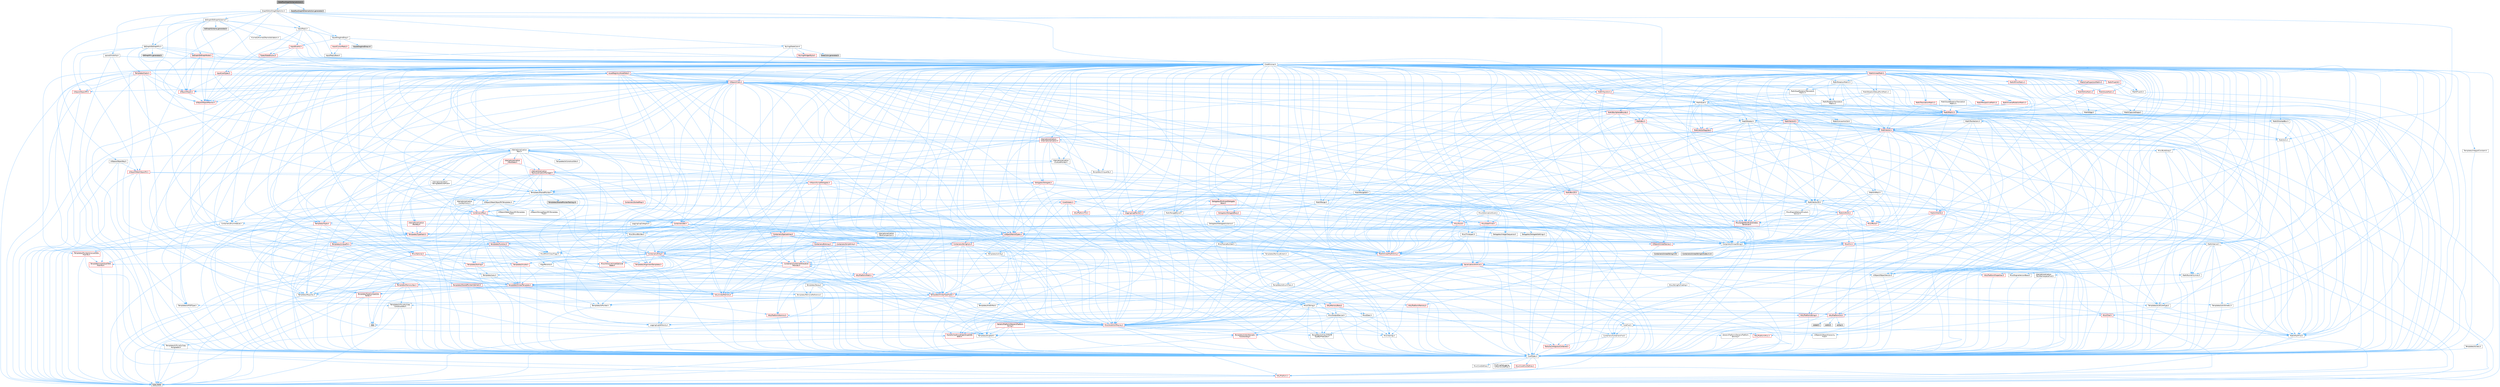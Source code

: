 digraph "DataflowGraphSchemaAction.h"
{
 // INTERACTIVE_SVG=YES
 // LATEX_PDF_SIZE
  bgcolor="transparent";
  edge [fontname=Helvetica,fontsize=10,labelfontname=Helvetica,labelfontsize=10];
  node [fontname=Helvetica,fontsize=10,shape=box,height=0.2,width=0.4];
  Node1 [id="Node000001",label="DataflowGraphSchemaAction.h",height=0.2,width=0.4,color="gray40", fillcolor="grey60", style="filled", fontcolor="black",tooltip=" "];
  Node1 -> Node2 [id="edge1_Node000001_Node000002",color="steelblue1",style="solid",tooltip=" "];
  Node2 [id="Node000002",label="GraphEditorDragDropAction.h",height=0.2,width=0.4,color="grey40", fillcolor="white", style="filled",URL="$d7/d19/GraphEditorDragDropAction_8h.html",tooltip=" "];
  Node2 -> Node3 [id="edge2_Node000002_Node000003",color="steelblue1",style="solid",tooltip=" "];
  Node3 [id="Node000003",label="Containers/UnrealString.h",height=0.2,width=0.4,color="grey40", fillcolor="white", style="filled",URL="$d5/dba/UnrealString_8h.html",tooltip=" "];
  Node3 -> Node4 [id="edge3_Node000003_Node000004",color="steelblue1",style="solid",tooltip=" "];
  Node4 [id="Node000004",label="Containers/UnrealStringIncludes.h.inl",height=0.2,width=0.4,color="grey60", fillcolor="#E0E0E0", style="filled",tooltip=" "];
  Node3 -> Node5 [id="edge4_Node000003_Node000005",color="steelblue1",style="solid",tooltip=" "];
  Node5 [id="Node000005",label="Containers/UnrealString.h.inl",height=0.2,width=0.4,color="grey60", fillcolor="#E0E0E0", style="filled",tooltip=" "];
  Node3 -> Node6 [id="edge5_Node000003_Node000006",color="steelblue1",style="solid",tooltip=" "];
  Node6 [id="Node000006",label="Misc/StringFormatArg.h",height=0.2,width=0.4,color="grey40", fillcolor="white", style="filled",URL="$d2/d16/StringFormatArg_8h.html",tooltip=" "];
  Node6 -> Node7 [id="edge6_Node000006_Node000007",color="steelblue1",style="solid",tooltip=" "];
  Node7 [id="Node000007",label="Containers/ContainersFwd.h",height=0.2,width=0.4,color="grey40", fillcolor="white", style="filled",URL="$d4/d0a/ContainersFwd_8h.html",tooltip=" "];
  Node7 -> Node8 [id="edge7_Node000007_Node000008",color="steelblue1",style="solid",tooltip=" "];
  Node8 [id="Node000008",label="HAL/Platform.h",height=0.2,width=0.4,color="red", fillcolor="#FFF0F0", style="filled",URL="$d9/dd0/Platform_8h.html",tooltip=" "];
  Node8 -> Node11 [id="edge8_Node000008_Node000011",color="steelblue1",style="solid",tooltip=" "];
  Node11 [id="Node000011",label="type_traits",height=0.2,width=0.4,color="grey60", fillcolor="#E0E0E0", style="filled",tooltip=" "];
  Node7 -> Node18 [id="edge9_Node000007_Node000018",color="steelblue1",style="solid",tooltip=" "];
  Node18 [id="Node000018",label="CoreTypes.h",height=0.2,width=0.4,color="grey40", fillcolor="white", style="filled",URL="$dc/dec/CoreTypes_8h.html",tooltip=" "];
  Node18 -> Node8 [id="edge10_Node000018_Node000008",color="steelblue1",style="solid",tooltip=" "];
  Node18 -> Node19 [id="edge11_Node000018_Node000019",color="steelblue1",style="solid",tooltip=" "];
  Node19 [id="Node000019",label="ProfilingDebugging\l/UMemoryDefines.h",height=0.2,width=0.4,color="grey40", fillcolor="white", style="filled",URL="$d2/da2/UMemoryDefines_8h.html",tooltip=" "];
  Node18 -> Node20 [id="edge12_Node000018_Node000020",color="steelblue1",style="solid",tooltip=" "];
  Node20 [id="Node000020",label="Misc/CoreMiscDefines.h",height=0.2,width=0.4,color="red", fillcolor="#FFF0F0", style="filled",URL="$da/d38/CoreMiscDefines_8h.html",tooltip=" "];
  Node20 -> Node8 [id="edge13_Node000020_Node000008",color="steelblue1",style="solid",tooltip=" "];
  Node18 -> Node21 [id="edge14_Node000018_Node000021",color="steelblue1",style="solid",tooltip=" "];
  Node21 [id="Node000021",label="Misc/CoreDefines.h",height=0.2,width=0.4,color="grey40", fillcolor="white", style="filled",URL="$d3/dd2/CoreDefines_8h.html",tooltip=" "];
  Node7 -> Node22 [id="edge15_Node000007_Node000022",color="steelblue1",style="solid",tooltip=" "];
  Node22 [id="Node000022",label="Traits/IsContiguousContainer.h",height=0.2,width=0.4,color="red", fillcolor="#FFF0F0", style="filled",URL="$d5/d3c/IsContiguousContainer_8h.html",tooltip=" "];
  Node22 -> Node18 [id="edge16_Node000022_Node000018",color="steelblue1",style="solid",tooltip=" "];
  Node2 -> Node25 [id="edge17_Node000002_Node000025",color="steelblue1",style="solid",tooltip=" "];
  Node25 [id="Node000025",label="CoreMinimal.h",height=0.2,width=0.4,color="grey40", fillcolor="white", style="filled",URL="$d7/d67/CoreMinimal_8h.html",tooltip=" "];
  Node25 -> Node18 [id="edge18_Node000025_Node000018",color="steelblue1",style="solid",tooltip=" "];
  Node25 -> Node26 [id="edge19_Node000025_Node000026",color="steelblue1",style="solid",tooltip=" "];
  Node26 [id="Node000026",label="CoreFwd.h",height=0.2,width=0.4,color="grey40", fillcolor="white", style="filled",URL="$d1/d1e/CoreFwd_8h.html",tooltip=" "];
  Node26 -> Node18 [id="edge20_Node000026_Node000018",color="steelblue1",style="solid",tooltip=" "];
  Node26 -> Node7 [id="edge21_Node000026_Node000007",color="steelblue1",style="solid",tooltip=" "];
  Node26 -> Node27 [id="edge22_Node000026_Node000027",color="steelblue1",style="solid",tooltip=" "];
  Node27 [id="Node000027",label="Math/MathFwd.h",height=0.2,width=0.4,color="grey40", fillcolor="white", style="filled",URL="$d2/d10/MathFwd_8h.html",tooltip=" "];
  Node27 -> Node8 [id="edge23_Node000027_Node000008",color="steelblue1",style="solid",tooltip=" "];
  Node26 -> Node28 [id="edge24_Node000026_Node000028",color="steelblue1",style="solid",tooltip=" "];
  Node28 [id="Node000028",label="UObject/UObjectHierarchy\lFwd.h",height=0.2,width=0.4,color="grey40", fillcolor="white", style="filled",URL="$d3/d13/UObjectHierarchyFwd_8h.html",tooltip=" "];
  Node25 -> Node28 [id="edge25_Node000025_Node000028",color="steelblue1",style="solid",tooltip=" "];
  Node25 -> Node7 [id="edge26_Node000025_Node000007",color="steelblue1",style="solid",tooltip=" "];
  Node25 -> Node29 [id="edge27_Node000025_Node000029",color="steelblue1",style="solid",tooltip=" "];
  Node29 [id="Node000029",label="Misc/VarArgs.h",height=0.2,width=0.4,color="grey40", fillcolor="white", style="filled",URL="$d5/d6f/VarArgs_8h.html",tooltip=" "];
  Node29 -> Node18 [id="edge28_Node000029_Node000018",color="steelblue1",style="solid",tooltip=" "];
  Node25 -> Node30 [id="edge29_Node000025_Node000030",color="steelblue1",style="solid",tooltip=" "];
  Node30 [id="Node000030",label="Logging/LogVerbosity.h",height=0.2,width=0.4,color="grey40", fillcolor="white", style="filled",URL="$d2/d8f/LogVerbosity_8h.html",tooltip=" "];
  Node30 -> Node18 [id="edge30_Node000030_Node000018",color="steelblue1",style="solid",tooltip=" "];
  Node25 -> Node31 [id="edge31_Node000025_Node000031",color="steelblue1",style="solid",tooltip=" "];
  Node31 [id="Node000031",label="Misc/OutputDevice.h",height=0.2,width=0.4,color="grey40", fillcolor="white", style="filled",URL="$d7/d32/OutputDevice_8h.html",tooltip=" "];
  Node31 -> Node26 [id="edge32_Node000031_Node000026",color="steelblue1",style="solid",tooltip=" "];
  Node31 -> Node18 [id="edge33_Node000031_Node000018",color="steelblue1",style="solid",tooltip=" "];
  Node31 -> Node30 [id="edge34_Node000031_Node000030",color="steelblue1",style="solid",tooltip=" "];
  Node31 -> Node29 [id="edge35_Node000031_Node000029",color="steelblue1",style="solid",tooltip=" "];
  Node31 -> Node32 [id="edge36_Node000031_Node000032",color="steelblue1",style="solid",tooltip=" "];
  Node32 [id="Node000032",label="Templates/IsArrayOrRefOf\lTypeByPredicate.h",height=0.2,width=0.4,color="grey40", fillcolor="white", style="filled",URL="$d6/da1/IsArrayOrRefOfTypeByPredicate_8h.html",tooltip=" "];
  Node32 -> Node18 [id="edge37_Node000032_Node000018",color="steelblue1",style="solid",tooltip=" "];
  Node31 -> Node33 [id="edge38_Node000031_Node000033",color="steelblue1",style="solid",tooltip=" "];
  Node33 [id="Node000033",label="Templates/IsValidVariadic\lFunctionArg.h",height=0.2,width=0.4,color="red", fillcolor="#FFF0F0", style="filled",URL="$d0/dc8/IsValidVariadicFunctionArg_8h.html",tooltip=" "];
  Node33 -> Node18 [id="edge39_Node000033_Node000018",color="steelblue1",style="solid",tooltip=" "];
  Node33 -> Node11 [id="edge40_Node000033_Node000011",color="steelblue1",style="solid",tooltip=" "];
  Node31 -> Node35 [id="edge41_Node000031_Node000035",color="steelblue1",style="solid",tooltip=" "];
  Node35 [id="Node000035",label="Traits/IsCharEncodingCompatible\lWith.h",height=0.2,width=0.4,color="red", fillcolor="#FFF0F0", style="filled",URL="$df/dd1/IsCharEncodingCompatibleWith_8h.html",tooltip=" "];
  Node35 -> Node11 [id="edge42_Node000035_Node000011",color="steelblue1",style="solid",tooltip=" "];
  Node25 -> Node37 [id="edge43_Node000025_Node000037",color="steelblue1",style="solid",tooltip=" "];
  Node37 [id="Node000037",label="HAL/PlatformCrt.h",height=0.2,width=0.4,color="red", fillcolor="#FFF0F0", style="filled",URL="$d8/d75/PlatformCrt_8h.html",tooltip=" "];
  Node37 -> Node38 [id="edge44_Node000037_Node000038",color="steelblue1",style="solid",tooltip=" "];
  Node38 [id="Node000038",label="new",height=0.2,width=0.4,color="grey60", fillcolor="#E0E0E0", style="filled",tooltip=" "];
  Node37 -> Node39 [id="edge45_Node000037_Node000039",color="steelblue1",style="solid",tooltip=" "];
  Node39 [id="Node000039",label="wchar.h",height=0.2,width=0.4,color="grey60", fillcolor="#E0E0E0", style="filled",tooltip=" "];
  Node37 -> Node40 [id="edge46_Node000037_Node000040",color="steelblue1",style="solid",tooltip=" "];
  Node40 [id="Node000040",label="stddef.h",height=0.2,width=0.4,color="grey60", fillcolor="#E0E0E0", style="filled",tooltip=" "];
  Node37 -> Node41 [id="edge47_Node000037_Node000041",color="steelblue1",style="solid",tooltip=" "];
  Node41 [id="Node000041",label="stdlib.h",height=0.2,width=0.4,color="grey60", fillcolor="#E0E0E0", style="filled",tooltip=" "];
  Node25 -> Node47 [id="edge48_Node000025_Node000047",color="steelblue1",style="solid",tooltip=" "];
  Node47 [id="Node000047",label="HAL/PlatformMisc.h",height=0.2,width=0.4,color="red", fillcolor="#FFF0F0", style="filled",URL="$d0/df5/PlatformMisc_8h.html",tooltip=" "];
  Node47 -> Node18 [id="edge49_Node000047_Node000018",color="steelblue1",style="solid",tooltip=" "];
  Node25 -> Node66 [id="edge50_Node000025_Node000066",color="steelblue1",style="solid",tooltip=" "];
  Node66 [id="Node000066",label="Misc/AssertionMacros.h",height=0.2,width=0.4,color="red", fillcolor="#FFF0F0", style="filled",URL="$d0/dfa/AssertionMacros_8h.html",tooltip=" "];
  Node66 -> Node18 [id="edge51_Node000066_Node000018",color="steelblue1",style="solid",tooltip=" "];
  Node66 -> Node8 [id="edge52_Node000066_Node000008",color="steelblue1",style="solid",tooltip=" "];
  Node66 -> Node47 [id="edge53_Node000066_Node000047",color="steelblue1",style="solid",tooltip=" "];
  Node66 -> Node67 [id="edge54_Node000066_Node000067",color="steelblue1",style="solid",tooltip=" "];
  Node67 [id="Node000067",label="Templates/EnableIf.h",height=0.2,width=0.4,color="grey40", fillcolor="white", style="filled",URL="$d7/d60/EnableIf_8h.html",tooltip=" "];
  Node67 -> Node18 [id="edge55_Node000067_Node000018",color="steelblue1",style="solid",tooltip=" "];
  Node66 -> Node32 [id="edge56_Node000066_Node000032",color="steelblue1",style="solid",tooltip=" "];
  Node66 -> Node33 [id="edge57_Node000066_Node000033",color="steelblue1",style="solid",tooltip=" "];
  Node66 -> Node35 [id="edge58_Node000066_Node000035",color="steelblue1",style="solid",tooltip=" "];
  Node66 -> Node29 [id="edge59_Node000066_Node000029",color="steelblue1",style="solid",tooltip=" "];
  Node25 -> Node75 [id="edge60_Node000025_Node000075",color="steelblue1",style="solid",tooltip=" "];
  Node75 [id="Node000075",label="Templates/IsPointer.h",height=0.2,width=0.4,color="grey40", fillcolor="white", style="filled",URL="$d7/d05/IsPointer_8h.html",tooltip=" "];
  Node75 -> Node18 [id="edge61_Node000075_Node000018",color="steelblue1",style="solid",tooltip=" "];
  Node25 -> Node76 [id="edge62_Node000025_Node000076",color="steelblue1",style="solid",tooltip=" "];
  Node76 [id="Node000076",label="HAL/PlatformMemory.h",height=0.2,width=0.4,color="red", fillcolor="#FFF0F0", style="filled",URL="$de/d68/PlatformMemory_8h.html",tooltip=" "];
  Node76 -> Node18 [id="edge63_Node000076_Node000018",color="steelblue1",style="solid",tooltip=" "];
  Node25 -> Node59 [id="edge64_Node000025_Node000059",color="steelblue1",style="solid",tooltip=" "];
  Node59 [id="Node000059",label="HAL/PlatformAtomics.h",height=0.2,width=0.4,color="red", fillcolor="#FFF0F0", style="filled",URL="$d3/d36/PlatformAtomics_8h.html",tooltip=" "];
  Node59 -> Node18 [id="edge65_Node000059_Node000018",color="steelblue1",style="solid",tooltip=" "];
  Node25 -> Node81 [id="edge66_Node000025_Node000081",color="steelblue1",style="solid",tooltip=" "];
  Node81 [id="Node000081",label="Misc/Exec.h",height=0.2,width=0.4,color="grey40", fillcolor="white", style="filled",URL="$de/ddb/Exec_8h.html",tooltip=" "];
  Node81 -> Node18 [id="edge67_Node000081_Node000018",color="steelblue1",style="solid",tooltip=" "];
  Node81 -> Node66 [id="edge68_Node000081_Node000066",color="steelblue1",style="solid",tooltip=" "];
  Node25 -> Node82 [id="edge69_Node000025_Node000082",color="steelblue1",style="solid",tooltip=" "];
  Node82 [id="Node000082",label="HAL/MemoryBase.h",height=0.2,width=0.4,color="red", fillcolor="#FFF0F0", style="filled",URL="$d6/d9f/MemoryBase_8h.html",tooltip=" "];
  Node82 -> Node18 [id="edge70_Node000082_Node000018",color="steelblue1",style="solid",tooltip=" "];
  Node82 -> Node59 [id="edge71_Node000082_Node000059",color="steelblue1",style="solid",tooltip=" "];
  Node82 -> Node37 [id="edge72_Node000082_Node000037",color="steelblue1",style="solid",tooltip=" "];
  Node82 -> Node81 [id="edge73_Node000082_Node000081",color="steelblue1",style="solid",tooltip=" "];
  Node82 -> Node31 [id="edge74_Node000082_Node000031",color="steelblue1",style="solid",tooltip=" "];
  Node25 -> Node92 [id="edge75_Node000025_Node000092",color="steelblue1",style="solid",tooltip=" "];
  Node92 [id="Node000092",label="HAL/UnrealMemory.h",height=0.2,width=0.4,color="red", fillcolor="#FFF0F0", style="filled",URL="$d9/d96/UnrealMemory_8h.html",tooltip=" "];
  Node92 -> Node18 [id="edge76_Node000092_Node000018",color="steelblue1",style="solid",tooltip=" "];
  Node92 -> Node82 [id="edge77_Node000092_Node000082",color="steelblue1",style="solid",tooltip=" "];
  Node92 -> Node76 [id="edge78_Node000092_Node000076",color="steelblue1",style="solid",tooltip=" "];
  Node92 -> Node75 [id="edge79_Node000092_Node000075",color="steelblue1",style="solid",tooltip=" "];
  Node25 -> Node94 [id="edge80_Node000025_Node000094",color="steelblue1",style="solid",tooltip=" "];
  Node94 [id="Node000094",label="Templates/IsArithmetic.h",height=0.2,width=0.4,color="grey40", fillcolor="white", style="filled",URL="$d2/d5d/IsArithmetic_8h.html",tooltip=" "];
  Node94 -> Node18 [id="edge81_Node000094_Node000018",color="steelblue1",style="solid",tooltip=" "];
  Node25 -> Node88 [id="edge82_Node000025_Node000088",color="steelblue1",style="solid",tooltip=" "];
  Node88 [id="Node000088",label="Templates/AndOrNot.h",height=0.2,width=0.4,color="grey40", fillcolor="white", style="filled",URL="$db/d0a/AndOrNot_8h.html",tooltip=" "];
  Node88 -> Node18 [id="edge83_Node000088_Node000018",color="steelblue1",style="solid",tooltip=" "];
  Node25 -> Node95 [id="edge84_Node000025_Node000095",color="steelblue1",style="solid",tooltip=" "];
  Node95 [id="Node000095",label="Templates/IsPODType.h",height=0.2,width=0.4,color="grey40", fillcolor="white", style="filled",URL="$d7/db1/IsPODType_8h.html",tooltip=" "];
  Node95 -> Node18 [id="edge85_Node000095_Node000018",color="steelblue1",style="solid",tooltip=" "];
  Node25 -> Node96 [id="edge86_Node000025_Node000096",color="steelblue1",style="solid",tooltip=" "];
  Node96 [id="Node000096",label="Templates/IsUECoreType.h",height=0.2,width=0.4,color="grey40", fillcolor="white", style="filled",URL="$d1/db8/IsUECoreType_8h.html",tooltip=" "];
  Node96 -> Node18 [id="edge87_Node000096_Node000018",color="steelblue1",style="solid",tooltip=" "];
  Node96 -> Node11 [id="edge88_Node000096_Node000011",color="steelblue1",style="solid",tooltip=" "];
  Node25 -> Node89 [id="edge89_Node000025_Node000089",color="steelblue1",style="solid",tooltip=" "];
  Node89 [id="Node000089",label="Templates/IsTriviallyCopy\lConstructible.h",height=0.2,width=0.4,color="grey40", fillcolor="white", style="filled",URL="$d3/d78/IsTriviallyCopyConstructible_8h.html",tooltip=" "];
  Node89 -> Node18 [id="edge90_Node000089_Node000018",color="steelblue1",style="solid",tooltip=" "];
  Node89 -> Node11 [id="edge91_Node000089_Node000011",color="steelblue1",style="solid",tooltip=" "];
  Node25 -> Node97 [id="edge92_Node000025_Node000097",color="steelblue1",style="solid",tooltip=" "];
  Node97 [id="Node000097",label="Templates/UnrealTypeTraits.h",height=0.2,width=0.4,color="red", fillcolor="#FFF0F0", style="filled",URL="$d2/d2d/UnrealTypeTraits_8h.html",tooltip=" "];
  Node97 -> Node18 [id="edge93_Node000097_Node000018",color="steelblue1",style="solid",tooltip=" "];
  Node97 -> Node75 [id="edge94_Node000097_Node000075",color="steelblue1",style="solid",tooltip=" "];
  Node97 -> Node66 [id="edge95_Node000097_Node000066",color="steelblue1",style="solid",tooltip=" "];
  Node97 -> Node88 [id="edge96_Node000097_Node000088",color="steelblue1",style="solid",tooltip=" "];
  Node97 -> Node67 [id="edge97_Node000097_Node000067",color="steelblue1",style="solid",tooltip=" "];
  Node97 -> Node94 [id="edge98_Node000097_Node000094",color="steelblue1",style="solid",tooltip=" "];
  Node97 -> Node95 [id="edge99_Node000097_Node000095",color="steelblue1",style="solid",tooltip=" "];
  Node97 -> Node96 [id="edge100_Node000097_Node000096",color="steelblue1",style="solid",tooltip=" "];
  Node97 -> Node89 [id="edge101_Node000097_Node000089",color="steelblue1",style="solid",tooltip=" "];
  Node25 -> Node67 [id="edge102_Node000025_Node000067",color="steelblue1",style="solid",tooltip=" "];
  Node25 -> Node99 [id="edge103_Node000025_Node000099",color="steelblue1",style="solid",tooltip=" "];
  Node99 [id="Node000099",label="Templates/RemoveReference.h",height=0.2,width=0.4,color="grey40", fillcolor="white", style="filled",URL="$da/dbe/RemoveReference_8h.html",tooltip=" "];
  Node99 -> Node18 [id="edge104_Node000099_Node000018",color="steelblue1",style="solid",tooltip=" "];
  Node25 -> Node100 [id="edge105_Node000025_Node000100",color="steelblue1",style="solid",tooltip=" "];
  Node100 [id="Node000100",label="Templates/IntegralConstant.h",height=0.2,width=0.4,color="grey40", fillcolor="white", style="filled",URL="$db/d1b/IntegralConstant_8h.html",tooltip=" "];
  Node100 -> Node18 [id="edge106_Node000100_Node000018",color="steelblue1",style="solid",tooltip=" "];
  Node25 -> Node101 [id="edge107_Node000025_Node000101",color="steelblue1",style="solid",tooltip=" "];
  Node101 [id="Node000101",label="Templates/IsClass.h",height=0.2,width=0.4,color="grey40", fillcolor="white", style="filled",URL="$db/dcb/IsClass_8h.html",tooltip=" "];
  Node101 -> Node18 [id="edge108_Node000101_Node000018",color="steelblue1",style="solid",tooltip=" "];
  Node25 -> Node102 [id="edge109_Node000025_Node000102",color="steelblue1",style="solid",tooltip=" "];
  Node102 [id="Node000102",label="Templates/TypeCompatible\lBytes.h",height=0.2,width=0.4,color="red", fillcolor="#FFF0F0", style="filled",URL="$df/d0a/TypeCompatibleBytes_8h.html",tooltip=" "];
  Node102 -> Node18 [id="edge110_Node000102_Node000018",color="steelblue1",style="solid",tooltip=" "];
  Node102 -> Node38 [id="edge111_Node000102_Node000038",color="steelblue1",style="solid",tooltip=" "];
  Node102 -> Node11 [id="edge112_Node000102_Node000011",color="steelblue1",style="solid",tooltip=" "];
  Node25 -> Node22 [id="edge113_Node000025_Node000022",color="steelblue1",style="solid",tooltip=" "];
  Node25 -> Node103 [id="edge114_Node000025_Node000103",color="steelblue1",style="solid",tooltip=" "];
  Node103 [id="Node000103",label="Templates/UnrealTemplate.h",height=0.2,width=0.4,color="red", fillcolor="#FFF0F0", style="filled",URL="$d4/d24/UnrealTemplate_8h.html",tooltip=" "];
  Node103 -> Node18 [id="edge115_Node000103_Node000018",color="steelblue1",style="solid",tooltip=" "];
  Node103 -> Node75 [id="edge116_Node000103_Node000075",color="steelblue1",style="solid",tooltip=" "];
  Node103 -> Node92 [id="edge117_Node000103_Node000092",color="steelblue1",style="solid",tooltip=" "];
  Node103 -> Node97 [id="edge118_Node000103_Node000097",color="steelblue1",style="solid",tooltip=" "];
  Node103 -> Node99 [id="edge119_Node000103_Node000099",color="steelblue1",style="solid",tooltip=" "];
  Node103 -> Node69 [id="edge120_Node000103_Node000069",color="steelblue1",style="solid",tooltip=" "];
  Node69 [id="Node000069",label="Templates/Requires.h",height=0.2,width=0.4,color="grey40", fillcolor="white", style="filled",URL="$dc/d96/Requires_8h.html",tooltip=" "];
  Node69 -> Node67 [id="edge121_Node000069_Node000067",color="steelblue1",style="solid",tooltip=" "];
  Node69 -> Node11 [id="edge122_Node000069_Node000011",color="steelblue1",style="solid",tooltip=" "];
  Node103 -> Node102 [id="edge123_Node000103_Node000102",color="steelblue1",style="solid",tooltip=" "];
  Node103 -> Node22 [id="edge124_Node000103_Node000022",color="steelblue1",style="solid",tooltip=" "];
  Node103 -> Node11 [id="edge125_Node000103_Node000011",color="steelblue1",style="solid",tooltip=" "];
  Node25 -> Node52 [id="edge126_Node000025_Node000052",color="steelblue1",style="solid",tooltip=" "];
  Node52 [id="Node000052",label="Math/NumericLimits.h",height=0.2,width=0.4,color="grey40", fillcolor="white", style="filled",URL="$df/d1b/NumericLimits_8h.html",tooltip=" "];
  Node52 -> Node18 [id="edge127_Node000052_Node000018",color="steelblue1",style="solid",tooltip=" "];
  Node25 -> Node107 [id="edge128_Node000025_Node000107",color="steelblue1",style="solid",tooltip=" "];
  Node107 [id="Node000107",label="HAL/PlatformMath.h",height=0.2,width=0.4,color="red", fillcolor="#FFF0F0", style="filled",URL="$dc/d53/PlatformMath_8h.html",tooltip=" "];
  Node107 -> Node18 [id="edge129_Node000107_Node000018",color="steelblue1",style="solid",tooltip=" "];
  Node25 -> Node90 [id="edge130_Node000025_Node000090",color="steelblue1",style="solid",tooltip=" "];
  Node90 [id="Node000090",label="Templates/IsTriviallyCopy\lAssignable.h",height=0.2,width=0.4,color="grey40", fillcolor="white", style="filled",URL="$d2/df2/IsTriviallyCopyAssignable_8h.html",tooltip=" "];
  Node90 -> Node18 [id="edge131_Node000090_Node000018",color="steelblue1",style="solid",tooltip=" "];
  Node90 -> Node11 [id="edge132_Node000090_Node000011",color="steelblue1",style="solid",tooltip=" "];
  Node25 -> Node115 [id="edge133_Node000025_Node000115",color="steelblue1",style="solid",tooltip=" "];
  Node115 [id="Node000115",label="Templates/MemoryOps.h",height=0.2,width=0.4,color="red", fillcolor="#FFF0F0", style="filled",URL="$db/dea/MemoryOps_8h.html",tooltip=" "];
  Node115 -> Node18 [id="edge134_Node000115_Node000018",color="steelblue1",style="solid",tooltip=" "];
  Node115 -> Node92 [id="edge135_Node000115_Node000092",color="steelblue1",style="solid",tooltip=" "];
  Node115 -> Node90 [id="edge136_Node000115_Node000090",color="steelblue1",style="solid",tooltip=" "];
  Node115 -> Node89 [id="edge137_Node000115_Node000089",color="steelblue1",style="solid",tooltip=" "];
  Node115 -> Node69 [id="edge138_Node000115_Node000069",color="steelblue1",style="solid",tooltip=" "];
  Node115 -> Node97 [id="edge139_Node000115_Node000097",color="steelblue1",style="solid",tooltip=" "];
  Node115 -> Node38 [id="edge140_Node000115_Node000038",color="steelblue1",style="solid",tooltip=" "];
  Node115 -> Node11 [id="edge141_Node000115_Node000011",color="steelblue1",style="solid",tooltip=" "];
  Node25 -> Node116 [id="edge142_Node000025_Node000116",color="steelblue1",style="solid",tooltip=" "];
  Node116 [id="Node000116",label="Containers/ContainerAllocation\lPolicies.h",height=0.2,width=0.4,color="red", fillcolor="#FFF0F0", style="filled",URL="$d7/dff/ContainerAllocationPolicies_8h.html",tooltip=" "];
  Node116 -> Node18 [id="edge143_Node000116_Node000018",color="steelblue1",style="solid",tooltip=" "];
  Node116 -> Node116 [id="edge144_Node000116_Node000116",color="steelblue1",style="solid",tooltip=" "];
  Node116 -> Node107 [id="edge145_Node000116_Node000107",color="steelblue1",style="solid",tooltip=" "];
  Node116 -> Node92 [id="edge146_Node000116_Node000092",color="steelblue1",style="solid",tooltip=" "];
  Node116 -> Node52 [id="edge147_Node000116_Node000052",color="steelblue1",style="solid",tooltip=" "];
  Node116 -> Node66 [id="edge148_Node000116_Node000066",color="steelblue1",style="solid",tooltip=" "];
  Node116 -> Node115 [id="edge149_Node000116_Node000115",color="steelblue1",style="solid",tooltip=" "];
  Node116 -> Node102 [id="edge150_Node000116_Node000102",color="steelblue1",style="solid",tooltip=" "];
  Node116 -> Node11 [id="edge151_Node000116_Node000011",color="steelblue1",style="solid",tooltip=" "];
  Node25 -> Node119 [id="edge152_Node000025_Node000119",color="steelblue1",style="solid",tooltip=" "];
  Node119 [id="Node000119",label="Templates/IsEnumClass.h",height=0.2,width=0.4,color="grey40", fillcolor="white", style="filled",URL="$d7/d15/IsEnumClass_8h.html",tooltip=" "];
  Node119 -> Node18 [id="edge153_Node000119_Node000018",color="steelblue1",style="solid",tooltip=" "];
  Node119 -> Node88 [id="edge154_Node000119_Node000088",color="steelblue1",style="solid",tooltip=" "];
  Node25 -> Node120 [id="edge155_Node000025_Node000120",color="steelblue1",style="solid",tooltip=" "];
  Node120 [id="Node000120",label="HAL/PlatformProperties.h",height=0.2,width=0.4,color="red", fillcolor="#FFF0F0", style="filled",URL="$d9/db0/PlatformProperties_8h.html",tooltip=" "];
  Node120 -> Node18 [id="edge156_Node000120_Node000018",color="steelblue1",style="solid",tooltip=" "];
  Node25 -> Node123 [id="edge157_Node000025_Node000123",color="steelblue1",style="solid",tooltip=" "];
  Node123 [id="Node000123",label="Misc/EngineVersionBase.h",height=0.2,width=0.4,color="grey40", fillcolor="white", style="filled",URL="$d5/d2b/EngineVersionBase_8h.html",tooltip=" "];
  Node123 -> Node18 [id="edge158_Node000123_Node000018",color="steelblue1",style="solid",tooltip=" "];
  Node25 -> Node124 [id="edge159_Node000025_Node000124",color="steelblue1",style="solid",tooltip=" "];
  Node124 [id="Node000124",label="Internationalization\l/TextNamespaceFwd.h",height=0.2,width=0.4,color="grey40", fillcolor="white", style="filled",URL="$d8/d97/TextNamespaceFwd_8h.html",tooltip=" "];
  Node124 -> Node18 [id="edge160_Node000124_Node000018",color="steelblue1",style="solid",tooltip=" "];
  Node25 -> Node125 [id="edge161_Node000025_Node000125",color="steelblue1",style="solid",tooltip=" "];
  Node125 [id="Node000125",label="Serialization/Archive.h",height=0.2,width=0.4,color="red", fillcolor="#FFF0F0", style="filled",URL="$d7/d3b/Archive_8h.html",tooltip=" "];
  Node125 -> Node26 [id="edge162_Node000125_Node000026",color="steelblue1",style="solid",tooltip=" "];
  Node125 -> Node18 [id="edge163_Node000125_Node000018",color="steelblue1",style="solid",tooltip=" "];
  Node125 -> Node120 [id="edge164_Node000125_Node000120",color="steelblue1",style="solid",tooltip=" "];
  Node125 -> Node124 [id="edge165_Node000125_Node000124",color="steelblue1",style="solid",tooltip=" "];
  Node125 -> Node27 [id="edge166_Node000125_Node000027",color="steelblue1",style="solid",tooltip=" "];
  Node125 -> Node66 [id="edge167_Node000125_Node000066",color="steelblue1",style="solid",tooltip=" "];
  Node125 -> Node123 [id="edge168_Node000125_Node000123",color="steelblue1",style="solid",tooltip=" "];
  Node125 -> Node29 [id="edge169_Node000125_Node000029",color="steelblue1",style="solid",tooltip=" "];
  Node125 -> Node67 [id="edge170_Node000125_Node000067",color="steelblue1",style="solid",tooltip=" "];
  Node125 -> Node32 [id="edge171_Node000125_Node000032",color="steelblue1",style="solid",tooltip=" "];
  Node125 -> Node119 [id="edge172_Node000125_Node000119",color="steelblue1",style="solid",tooltip=" "];
  Node125 -> Node33 [id="edge173_Node000125_Node000033",color="steelblue1",style="solid",tooltip=" "];
  Node125 -> Node103 [id="edge174_Node000125_Node000103",color="steelblue1",style="solid",tooltip=" "];
  Node125 -> Node35 [id="edge175_Node000125_Node000035",color="steelblue1",style="solid",tooltip=" "];
  Node125 -> Node128 [id="edge176_Node000125_Node000128",color="steelblue1",style="solid",tooltip=" "];
  Node128 [id="Node000128",label="UObject/ObjectVersion.h",height=0.2,width=0.4,color="grey40", fillcolor="white", style="filled",URL="$da/d63/ObjectVersion_8h.html",tooltip=" "];
  Node128 -> Node18 [id="edge177_Node000128_Node000018",color="steelblue1",style="solid",tooltip=" "];
  Node25 -> Node129 [id="edge178_Node000025_Node000129",color="steelblue1",style="solid",tooltip=" "];
  Node129 [id="Node000129",label="Templates/Less.h",height=0.2,width=0.4,color="grey40", fillcolor="white", style="filled",URL="$de/dc8/Less_8h.html",tooltip=" "];
  Node129 -> Node18 [id="edge179_Node000129_Node000018",color="steelblue1",style="solid",tooltip=" "];
  Node129 -> Node103 [id="edge180_Node000129_Node000103",color="steelblue1",style="solid",tooltip=" "];
  Node25 -> Node130 [id="edge181_Node000025_Node000130",color="steelblue1",style="solid",tooltip=" "];
  Node130 [id="Node000130",label="Templates/Sorting.h",height=0.2,width=0.4,color="red", fillcolor="#FFF0F0", style="filled",URL="$d3/d9e/Sorting_8h.html",tooltip=" "];
  Node130 -> Node18 [id="edge182_Node000130_Node000018",color="steelblue1",style="solid",tooltip=" "];
  Node130 -> Node107 [id="edge183_Node000130_Node000107",color="steelblue1",style="solid",tooltip=" "];
  Node130 -> Node129 [id="edge184_Node000130_Node000129",color="steelblue1",style="solid",tooltip=" "];
  Node25 -> Node141 [id="edge185_Node000025_Node000141",color="steelblue1",style="solid",tooltip=" "];
  Node141 [id="Node000141",label="Misc/Char.h",height=0.2,width=0.4,color="red", fillcolor="#FFF0F0", style="filled",URL="$d0/d58/Char_8h.html",tooltip=" "];
  Node141 -> Node18 [id="edge186_Node000141_Node000018",color="steelblue1",style="solid",tooltip=" "];
  Node141 -> Node11 [id="edge187_Node000141_Node000011",color="steelblue1",style="solid",tooltip=" "];
  Node25 -> Node144 [id="edge188_Node000025_Node000144",color="steelblue1",style="solid",tooltip=" "];
  Node144 [id="Node000144",label="GenericPlatform/GenericPlatform\lStricmp.h",height=0.2,width=0.4,color="grey40", fillcolor="white", style="filled",URL="$d2/d86/GenericPlatformStricmp_8h.html",tooltip=" "];
  Node144 -> Node18 [id="edge189_Node000144_Node000018",color="steelblue1",style="solid",tooltip=" "];
  Node25 -> Node145 [id="edge190_Node000025_Node000145",color="steelblue1",style="solid",tooltip=" "];
  Node145 [id="Node000145",label="GenericPlatform/GenericPlatform\lString.h",height=0.2,width=0.4,color="red", fillcolor="#FFF0F0", style="filled",URL="$dd/d20/GenericPlatformString_8h.html",tooltip=" "];
  Node145 -> Node18 [id="edge191_Node000145_Node000018",color="steelblue1",style="solid",tooltip=" "];
  Node145 -> Node144 [id="edge192_Node000145_Node000144",color="steelblue1",style="solid",tooltip=" "];
  Node145 -> Node67 [id="edge193_Node000145_Node000067",color="steelblue1",style="solid",tooltip=" "];
  Node145 -> Node35 [id="edge194_Node000145_Node000035",color="steelblue1",style="solid",tooltip=" "];
  Node145 -> Node11 [id="edge195_Node000145_Node000011",color="steelblue1",style="solid",tooltip=" "];
  Node25 -> Node78 [id="edge196_Node000025_Node000078",color="steelblue1",style="solid",tooltip=" "];
  Node78 [id="Node000078",label="HAL/PlatformString.h",height=0.2,width=0.4,color="red", fillcolor="#FFF0F0", style="filled",URL="$db/db5/PlatformString_8h.html",tooltip=" "];
  Node78 -> Node18 [id="edge197_Node000078_Node000018",color="steelblue1",style="solid",tooltip=" "];
  Node25 -> Node148 [id="edge198_Node000025_Node000148",color="steelblue1",style="solid",tooltip=" "];
  Node148 [id="Node000148",label="Misc/CString.h",height=0.2,width=0.4,color="grey40", fillcolor="white", style="filled",URL="$d2/d49/CString_8h.html",tooltip=" "];
  Node148 -> Node18 [id="edge199_Node000148_Node000018",color="steelblue1",style="solid",tooltip=" "];
  Node148 -> Node37 [id="edge200_Node000148_Node000037",color="steelblue1",style="solid",tooltip=" "];
  Node148 -> Node78 [id="edge201_Node000148_Node000078",color="steelblue1",style="solid",tooltip=" "];
  Node148 -> Node66 [id="edge202_Node000148_Node000066",color="steelblue1",style="solid",tooltip=" "];
  Node148 -> Node141 [id="edge203_Node000148_Node000141",color="steelblue1",style="solid",tooltip=" "];
  Node148 -> Node29 [id="edge204_Node000148_Node000029",color="steelblue1",style="solid",tooltip=" "];
  Node148 -> Node32 [id="edge205_Node000148_Node000032",color="steelblue1",style="solid",tooltip=" "];
  Node148 -> Node33 [id="edge206_Node000148_Node000033",color="steelblue1",style="solid",tooltip=" "];
  Node148 -> Node35 [id="edge207_Node000148_Node000035",color="steelblue1",style="solid",tooltip=" "];
  Node25 -> Node149 [id="edge208_Node000025_Node000149",color="steelblue1",style="solid",tooltip=" "];
  Node149 [id="Node000149",label="Misc/Crc.h",height=0.2,width=0.4,color="red", fillcolor="#FFF0F0", style="filled",URL="$d4/dd2/Crc_8h.html",tooltip=" "];
  Node149 -> Node18 [id="edge209_Node000149_Node000018",color="steelblue1",style="solid",tooltip=" "];
  Node149 -> Node78 [id="edge210_Node000149_Node000078",color="steelblue1",style="solid",tooltip=" "];
  Node149 -> Node66 [id="edge211_Node000149_Node000066",color="steelblue1",style="solid",tooltip=" "];
  Node149 -> Node148 [id="edge212_Node000149_Node000148",color="steelblue1",style="solid",tooltip=" "];
  Node149 -> Node141 [id="edge213_Node000149_Node000141",color="steelblue1",style="solid",tooltip=" "];
  Node149 -> Node97 [id="edge214_Node000149_Node000097",color="steelblue1",style="solid",tooltip=" "];
  Node25 -> Node140 [id="edge215_Node000025_Node000140",color="steelblue1",style="solid",tooltip=" "];
  Node140 [id="Node000140",label="Math/UnrealMathUtility.h",height=0.2,width=0.4,color="red", fillcolor="#FFF0F0", style="filled",URL="$db/db8/UnrealMathUtility_8h.html",tooltip=" "];
  Node140 -> Node18 [id="edge216_Node000140_Node000018",color="steelblue1",style="solid",tooltip=" "];
  Node140 -> Node66 [id="edge217_Node000140_Node000066",color="steelblue1",style="solid",tooltip=" "];
  Node140 -> Node107 [id="edge218_Node000140_Node000107",color="steelblue1",style="solid",tooltip=" "];
  Node140 -> Node27 [id="edge219_Node000140_Node000027",color="steelblue1",style="solid",tooltip=" "];
  Node140 -> Node69 [id="edge220_Node000140_Node000069",color="steelblue1",style="solid",tooltip=" "];
  Node25 -> Node3 [id="edge221_Node000025_Node000003",color="steelblue1",style="solid",tooltip=" "];
  Node25 -> Node150 [id="edge222_Node000025_Node000150",color="steelblue1",style="solid",tooltip=" "];
  Node150 [id="Node000150",label="Containers/Array.h",height=0.2,width=0.4,color="red", fillcolor="#FFF0F0", style="filled",URL="$df/dd0/Array_8h.html",tooltip=" "];
  Node150 -> Node18 [id="edge223_Node000150_Node000018",color="steelblue1",style="solid",tooltip=" "];
  Node150 -> Node66 [id="edge224_Node000150_Node000066",color="steelblue1",style="solid",tooltip=" "];
  Node150 -> Node151 [id="edge225_Node000150_Node000151",color="steelblue1",style="solid",tooltip=" "];
  Node151 [id="Node000151",label="Misc/IntrusiveUnsetOptional\lState.h",height=0.2,width=0.4,color="red", fillcolor="#FFF0F0", style="filled",URL="$d2/d0a/IntrusiveUnsetOptionalState_8h.html",tooltip=" "];
  Node150 -> Node92 [id="edge226_Node000150_Node000092",color="steelblue1",style="solid",tooltip=" "];
  Node150 -> Node97 [id="edge227_Node000150_Node000097",color="steelblue1",style="solid",tooltip=" "];
  Node150 -> Node103 [id="edge228_Node000150_Node000103",color="steelblue1",style="solid",tooltip=" "];
  Node150 -> Node116 [id="edge229_Node000150_Node000116",color="steelblue1",style="solid",tooltip=" "];
  Node150 -> Node125 [id="edge230_Node000150_Node000125",color="steelblue1",style="solid",tooltip=" "];
  Node150 -> Node133 [id="edge231_Node000150_Node000133",color="steelblue1",style="solid",tooltip=" "];
  Node133 [id="Node000133",label="Templates/Invoke.h",height=0.2,width=0.4,color="red", fillcolor="#FFF0F0", style="filled",URL="$d7/deb/Invoke_8h.html",tooltip=" "];
  Node133 -> Node18 [id="edge232_Node000133_Node000018",color="steelblue1",style="solid",tooltip=" "];
  Node133 -> Node103 [id="edge233_Node000133_Node000103",color="steelblue1",style="solid",tooltip=" "];
  Node133 -> Node11 [id="edge234_Node000133_Node000011",color="steelblue1",style="solid",tooltip=" "];
  Node150 -> Node129 [id="edge235_Node000150_Node000129",color="steelblue1",style="solid",tooltip=" "];
  Node150 -> Node172 [id="edge236_Node000150_Node000172",color="steelblue1",style="solid",tooltip=" "];
  Node172 [id="Node000172",label="Templates/LosesQualifiers\lFromTo.h",height=0.2,width=0.4,color="red", fillcolor="#FFF0F0", style="filled",URL="$d2/db3/LosesQualifiersFromTo_8h.html",tooltip=" "];
  Node172 -> Node11 [id="edge237_Node000172_Node000011",color="steelblue1",style="solid",tooltip=" "];
  Node150 -> Node69 [id="edge238_Node000150_Node000069",color="steelblue1",style="solid",tooltip=" "];
  Node150 -> Node130 [id="edge239_Node000150_Node000130",color="steelblue1",style="solid",tooltip=" "];
  Node150 -> Node173 [id="edge240_Node000150_Node000173",color="steelblue1",style="solid",tooltip=" "];
  Node173 [id="Node000173",label="Templates/AlignmentTemplates.h",height=0.2,width=0.4,color="red", fillcolor="#FFF0F0", style="filled",URL="$dd/d32/AlignmentTemplates_8h.html",tooltip=" "];
  Node173 -> Node18 [id="edge241_Node000173_Node000018",color="steelblue1",style="solid",tooltip=" "];
  Node173 -> Node75 [id="edge242_Node000173_Node000075",color="steelblue1",style="solid",tooltip=" "];
  Node150 -> Node11 [id="edge243_Node000150_Node000011",color="steelblue1",style="solid",tooltip=" "];
  Node25 -> Node174 [id="edge244_Node000025_Node000174",color="steelblue1",style="solid",tooltip=" "];
  Node174 [id="Node000174",label="Misc/FrameNumber.h",height=0.2,width=0.4,color="grey40", fillcolor="white", style="filled",URL="$dd/dbd/FrameNumber_8h.html",tooltip=" "];
  Node174 -> Node18 [id="edge245_Node000174_Node000018",color="steelblue1",style="solid",tooltip=" "];
  Node174 -> Node52 [id="edge246_Node000174_Node000052",color="steelblue1",style="solid",tooltip=" "];
  Node174 -> Node140 [id="edge247_Node000174_Node000140",color="steelblue1",style="solid",tooltip=" "];
  Node174 -> Node67 [id="edge248_Node000174_Node000067",color="steelblue1",style="solid",tooltip=" "];
  Node174 -> Node97 [id="edge249_Node000174_Node000097",color="steelblue1",style="solid",tooltip=" "];
  Node25 -> Node175 [id="edge250_Node000025_Node000175",color="steelblue1",style="solid",tooltip=" "];
  Node175 [id="Node000175",label="Misc/Timespan.h",height=0.2,width=0.4,color="grey40", fillcolor="white", style="filled",URL="$da/dd9/Timespan_8h.html",tooltip=" "];
  Node175 -> Node18 [id="edge251_Node000175_Node000018",color="steelblue1",style="solid",tooltip=" "];
  Node175 -> Node176 [id="edge252_Node000175_Node000176",color="steelblue1",style="solid",tooltip=" "];
  Node176 [id="Node000176",label="Math/Interval.h",height=0.2,width=0.4,color="grey40", fillcolor="white", style="filled",URL="$d1/d55/Interval_8h.html",tooltip=" "];
  Node176 -> Node18 [id="edge253_Node000176_Node000018",color="steelblue1",style="solid",tooltip=" "];
  Node176 -> Node94 [id="edge254_Node000176_Node000094",color="steelblue1",style="solid",tooltip=" "];
  Node176 -> Node97 [id="edge255_Node000176_Node000097",color="steelblue1",style="solid",tooltip=" "];
  Node176 -> Node52 [id="edge256_Node000176_Node000052",color="steelblue1",style="solid",tooltip=" "];
  Node176 -> Node140 [id="edge257_Node000176_Node000140",color="steelblue1",style="solid",tooltip=" "];
  Node175 -> Node140 [id="edge258_Node000175_Node000140",color="steelblue1",style="solid",tooltip=" "];
  Node175 -> Node66 [id="edge259_Node000175_Node000066",color="steelblue1",style="solid",tooltip=" "];
  Node25 -> Node177 [id="edge260_Node000025_Node000177",color="steelblue1",style="solid",tooltip=" "];
  Node177 [id="Node000177",label="Containers/StringConv.h",height=0.2,width=0.4,color="red", fillcolor="#FFF0F0", style="filled",URL="$d3/ddf/StringConv_8h.html",tooltip=" "];
  Node177 -> Node18 [id="edge261_Node000177_Node000018",color="steelblue1",style="solid",tooltip=" "];
  Node177 -> Node66 [id="edge262_Node000177_Node000066",color="steelblue1",style="solid",tooltip=" "];
  Node177 -> Node116 [id="edge263_Node000177_Node000116",color="steelblue1",style="solid",tooltip=" "];
  Node177 -> Node150 [id="edge264_Node000177_Node000150",color="steelblue1",style="solid",tooltip=" "];
  Node177 -> Node148 [id="edge265_Node000177_Node000148",color="steelblue1",style="solid",tooltip=" "];
  Node177 -> Node178 [id="edge266_Node000177_Node000178",color="steelblue1",style="solid",tooltip=" "];
  Node178 [id="Node000178",label="Templates/IsArray.h",height=0.2,width=0.4,color="grey40", fillcolor="white", style="filled",URL="$d8/d8d/IsArray_8h.html",tooltip=" "];
  Node178 -> Node18 [id="edge267_Node000178_Node000018",color="steelblue1",style="solid",tooltip=" "];
  Node177 -> Node103 [id="edge268_Node000177_Node000103",color="steelblue1",style="solid",tooltip=" "];
  Node177 -> Node97 [id="edge269_Node000177_Node000097",color="steelblue1",style="solid",tooltip=" "];
  Node177 -> Node35 [id="edge270_Node000177_Node000035",color="steelblue1",style="solid",tooltip=" "];
  Node177 -> Node22 [id="edge271_Node000177_Node000022",color="steelblue1",style="solid",tooltip=" "];
  Node177 -> Node11 [id="edge272_Node000177_Node000011",color="steelblue1",style="solid",tooltip=" "];
  Node25 -> Node179 [id="edge273_Node000025_Node000179",color="steelblue1",style="solid",tooltip=" "];
  Node179 [id="Node000179",label="UObject/UnrealNames.h",height=0.2,width=0.4,color="red", fillcolor="#FFF0F0", style="filled",URL="$d8/db1/UnrealNames_8h.html",tooltip=" "];
  Node179 -> Node18 [id="edge274_Node000179_Node000018",color="steelblue1",style="solid",tooltip=" "];
  Node25 -> Node181 [id="edge275_Node000025_Node000181",color="steelblue1",style="solid",tooltip=" "];
  Node181 [id="Node000181",label="UObject/NameTypes.h",height=0.2,width=0.4,color="red", fillcolor="#FFF0F0", style="filled",URL="$d6/d35/NameTypes_8h.html",tooltip=" "];
  Node181 -> Node18 [id="edge276_Node000181_Node000018",color="steelblue1",style="solid",tooltip=" "];
  Node181 -> Node66 [id="edge277_Node000181_Node000066",color="steelblue1",style="solid",tooltip=" "];
  Node181 -> Node92 [id="edge278_Node000181_Node000092",color="steelblue1",style="solid",tooltip=" "];
  Node181 -> Node97 [id="edge279_Node000181_Node000097",color="steelblue1",style="solid",tooltip=" "];
  Node181 -> Node103 [id="edge280_Node000181_Node000103",color="steelblue1",style="solid",tooltip=" "];
  Node181 -> Node3 [id="edge281_Node000181_Node000003",color="steelblue1",style="solid",tooltip=" "];
  Node181 -> Node177 [id="edge282_Node000181_Node000177",color="steelblue1",style="solid",tooltip=" "];
  Node181 -> Node179 [id="edge283_Node000181_Node000179",color="steelblue1",style="solid",tooltip=" "];
  Node181 -> Node151 [id="edge284_Node000181_Node000151",color="steelblue1",style="solid",tooltip=" "];
  Node25 -> Node189 [id="edge285_Node000025_Node000189",color="steelblue1",style="solid",tooltip=" "];
  Node189 [id="Node000189",label="Misc/Parse.h",height=0.2,width=0.4,color="red", fillcolor="#FFF0F0", style="filled",URL="$dc/d71/Parse_8h.html",tooltip=" "];
  Node189 -> Node3 [id="edge286_Node000189_Node000003",color="steelblue1",style="solid",tooltip=" "];
  Node189 -> Node18 [id="edge287_Node000189_Node000018",color="steelblue1",style="solid",tooltip=" "];
  Node189 -> Node37 [id="edge288_Node000189_Node000037",color="steelblue1",style="solid",tooltip=" "];
  Node189 -> Node54 [id="edge289_Node000189_Node000054",color="steelblue1",style="solid",tooltip=" "];
  Node54 [id="Node000054",label="Misc/EnumClassFlags.h",height=0.2,width=0.4,color="grey40", fillcolor="white", style="filled",URL="$d8/de7/EnumClassFlags_8h.html",tooltip=" "];
  Node189 -> Node190 [id="edge290_Node000189_Node000190",color="steelblue1",style="solid",tooltip=" "];
  Node190 [id="Node000190",label="Templates/Function.h",height=0.2,width=0.4,color="red", fillcolor="#FFF0F0", style="filled",URL="$df/df5/Function_8h.html",tooltip=" "];
  Node190 -> Node18 [id="edge291_Node000190_Node000018",color="steelblue1",style="solid",tooltip=" "];
  Node190 -> Node66 [id="edge292_Node000190_Node000066",color="steelblue1",style="solid",tooltip=" "];
  Node190 -> Node151 [id="edge293_Node000190_Node000151",color="steelblue1",style="solid",tooltip=" "];
  Node190 -> Node92 [id="edge294_Node000190_Node000092",color="steelblue1",style="solid",tooltip=" "];
  Node190 -> Node97 [id="edge295_Node000190_Node000097",color="steelblue1",style="solid",tooltip=" "];
  Node190 -> Node133 [id="edge296_Node000190_Node000133",color="steelblue1",style="solid",tooltip=" "];
  Node190 -> Node103 [id="edge297_Node000190_Node000103",color="steelblue1",style="solid",tooltip=" "];
  Node190 -> Node69 [id="edge298_Node000190_Node000069",color="steelblue1",style="solid",tooltip=" "];
  Node190 -> Node140 [id="edge299_Node000190_Node000140",color="steelblue1",style="solid",tooltip=" "];
  Node190 -> Node38 [id="edge300_Node000190_Node000038",color="steelblue1",style="solid",tooltip=" "];
  Node190 -> Node11 [id="edge301_Node000190_Node000011",color="steelblue1",style="solid",tooltip=" "];
  Node25 -> Node173 [id="edge302_Node000025_Node000173",color="steelblue1",style="solid",tooltip=" "];
  Node25 -> Node192 [id="edge303_Node000025_Node000192",color="steelblue1",style="solid",tooltip=" "];
  Node192 [id="Node000192",label="Misc/StructBuilder.h",height=0.2,width=0.4,color="grey40", fillcolor="white", style="filled",URL="$d9/db3/StructBuilder_8h.html",tooltip=" "];
  Node192 -> Node18 [id="edge304_Node000192_Node000018",color="steelblue1",style="solid",tooltip=" "];
  Node192 -> Node140 [id="edge305_Node000192_Node000140",color="steelblue1",style="solid",tooltip=" "];
  Node192 -> Node173 [id="edge306_Node000192_Node000173",color="steelblue1",style="solid",tooltip=" "];
  Node25 -> Node109 [id="edge307_Node000025_Node000109",color="steelblue1",style="solid",tooltip=" "];
  Node109 [id="Node000109",label="Templates/Decay.h",height=0.2,width=0.4,color="grey40", fillcolor="white", style="filled",URL="$dd/d0f/Decay_8h.html",tooltip=" "];
  Node109 -> Node18 [id="edge308_Node000109_Node000018",color="steelblue1",style="solid",tooltip=" "];
  Node109 -> Node99 [id="edge309_Node000109_Node000099",color="steelblue1",style="solid",tooltip=" "];
  Node109 -> Node11 [id="edge310_Node000109_Node000011",color="steelblue1",style="solid",tooltip=" "];
  Node25 -> Node193 [id="edge311_Node000025_Node000193",color="steelblue1",style="solid",tooltip=" "];
  Node193 [id="Node000193",label="Templates/PointerIsConvertible\lFromTo.h",height=0.2,width=0.4,color="red", fillcolor="#FFF0F0", style="filled",URL="$d6/d65/PointerIsConvertibleFromTo_8h.html",tooltip=" "];
  Node193 -> Node18 [id="edge312_Node000193_Node000018",color="steelblue1",style="solid",tooltip=" "];
  Node193 -> Node172 [id="edge313_Node000193_Node000172",color="steelblue1",style="solid",tooltip=" "];
  Node193 -> Node11 [id="edge314_Node000193_Node000011",color="steelblue1",style="solid",tooltip=" "];
  Node25 -> Node133 [id="edge315_Node000025_Node000133",color="steelblue1",style="solid",tooltip=" "];
  Node25 -> Node190 [id="edge316_Node000025_Node000190",color="steelblue1",style="solid",tooltip=" "];
  Node25 -> Node162 [id="edge317_Node000025_Node000162",color="steelblue1",style="solid",tooltip=" "];
  Node162 [id="Node000162",label="Templates/TypeHash.h",height=0.2,width=0.4,color="red", fillcolor="#FFF0F0", style="filled",URL="$d1/d62/TypeHash_8h.html",tooltip=" "];
  Node162 -> Node18 [id="edge318_Node000162_Node000018",color="steelblue1",style="solid",tooltip=" "];
  Node162 -> Node69 [id="edge319_Node000162_Node000069",color="steelblue1",style="solid",tooltip=" "];
  Node162 -> Node149 [id="edge320_Node000162_Node000149",color="steelblue1",style="solid",tooltip=" "];
  Node162 -> Node11 [id="edge321_Node000162_Node000011",color="steelblue1",style="solid",tooltip=" "];
  Node25 -> Node194 [id="edge322_Node000025_Node000194",color="steelblue1",style="solid",tooltip=" "];
  Node194 [id="Node000194",label="Containers/ScriptArray.h",height=0.2,width=0.4,color="red", fillcolor="#FFF0F0", style="filled",URL="$dc/daf/ScriptArray_8h.html",tooltip=" "];
  Node194 -> Node18 [id="edge323_Node000194_Node000018",color="steelblue1",style="solid",tooltip=" "];
  Node194 -> Node66 [id="edge324_Node000194_Node000066",color="steelblue1",style="solid",tooltip=" "];
  Node194 -> Node92 [id="edge325_Node000194_Node000092",color="steelblue1",style="solid",tooltip=" "];
  Node194 -> Node116 [id="edge326_Node000194_Node000116",color="steelblue1",style="solid",tooltip=" "];
  Node194 -> Node150 [id="edge327_Node000194_Node000150",color="steelblue1",style="solid",tooltip=" "];
  Node25 -> Node195 [id="edge328_Node000025_Node000195",color="steelblue1",style="solid",tooltip=" "];
  Node195 [id="Node000195",label="Containers/BitArray.h",height=0.2,width=0.4,color="red", fillcolor="#FFF0F0", style="filled",URL="$d1/de4/BitArray_8h.html",tooltip=" "];
  Node195 -> Node116 [id="edge329_Node000195_Node000116",color="steelblue1",style="solid",tooltip=" "];
  Node195 -> Node18 [id="edge330_Node000195_Node000018",color="steelblue1",style="solid",tooltip=" "];
  Node195 -> Node59 [id="edge331_Node000195_Node000059",color="steelblue1",style="solid",tooltip=" "];
  Node195 -> Node92 [id="edge332_Node000195_Node000092",color="steelblue1",style="solid",tooltip=" "];
  Node195 -> Node140 [id="edge333_Node000195_Node000140",color="steelblue1",style="solid",tooltip=" "];
  Node195 -> Node66 [id="edge334_Node000195_Node000066",color="steelblue1",style="solid",tooltip=" "];
  Node195 -> Node54 [id="edge335_Node000195_Node000054",color="steelblue1",style="solid",tooltip=" "];
  Node195 -> Node125 [id="edge336_Node000195_Node000125",color="steelblue1",style="solid",tooltip=" "];
  Node195 -> Node67 [id="edge337_Node000195_Node000067",color="steelblue1",style="solid",tooltip=" "];
  Node195 -> Node133 [id="edge338_Node000195_Node000133",color="steelblue1",style="solid",tooltip=" "];
  Node195 -> Node103 [id="edge339_Node000195_Node000103",color="steelblue1",style="solid",tooltip=" "];
  Node195 -> Node97 [id="edge340_Node000195_Node000097",color="steelblue1",style="solid",tooltip=" "];
  Node25 -> Node196 [id="edge341_Node000025_Node000196",color="steelblue1",style="solid",tooltip=" "];
  Node196 [id="Node000196",label="Containers/SparseArray.h",height=0.2,width=0.4,color="red", fillcolor="#FFF0F0", style="filled",URL="$d5/dbf/SparseArray_8h.html",tooltip=" "];
  Node196 -> Node18 [id="edge342_Node000196_Node000018",color="steelblue1",style="solid",tooltip=" "];
  Node196 -> Node66 [id="edge343_Node000196_Node000066",color="steelblue1",style="solid",tooltip=" "];
  Node196 -> Node92 [id="edge344_Node000196_Node000092",color="steelblue1",style="solid",tooltip=" "];
  Node196 -> Node97 [id="edge345_Node000196_Node000097",color="steelblue1",style="solid",tooltip=" "];
  Node196 -> Node103 [id="edge346_Node000196_Node000103",color="steelblue1",style="solid",tooltip=" "];
  Node196 -> Node116 [id="edge347_Node000196_Node000116",color="steelblue1",style="solid",tooltip=" "];
  Node196 -> Node129 [id="edge348_Node000196_Node000129",color="steelblue1",style="solid",tooltip=" "];
  Node196 -> Node150 [id="edge349_Node000196_Node000150",color="steelblue1",style="solid",tooltip=" "];
  Node196 -> Node140 [id="edge350_Node000196_Node000140",color="steelblue1",style="solid",tooltip=" "];
  Node196 -> Node194 [id="edge351_Node000196_Node000194",color="steelblue1",style="solid",tooltip=" "];
  Node196 -> Node195 [id="edge352_Node000196_Node000195",color="steelblue1",style="solid",tooltip=" "];
  Node196 -> Node3 [id="edge353_Node000196_Node000003",color="steelblue1",style="solid",tooltip=" "];
  Node196 -> Node151 [id="edge354_Node000196_Node000151",color="steelblue1",style="solid",tooltip=" "];
  Node25 -> Node212 [id="edge355_Node000025_Node000212",color="steelblue1",style="solid",tooltip=" "];
  Node212 [id="Node000212",label="Containers/Set.h",height=0.2,width=0.4,color="red", fillcolor="#FFF0F0", style="filled",URL="$d4/d45/Set_8h.html",tooltip=" "];
  Node212 -> Node116 [id="edge356_Node000212_Node000116",color="steelblue1",style="solid",tooltip=" "];
  Node212 -> Node196 [id="edge357_Node000212_Node000196",color="steelblue1",style="solid",tooltip=" "];
  Node212 -> Node7 [id="edge358_Node000212_Node000007",color="steelblue1",style="solid",tooltip=" "];
  Node212 -> Node140 [id="edge359_Node000212_Node000140",color="steelblue1",style="solid",tooltip=" "];
  Node212 -> Node66 [id="edge360_Node000212_Node000066",color="steelblue1",style="solid",tooltip=" "];
  Node212 -> Node192 [id="edge361_Node000212_Node000192",color="steelblue1",style="solid",tooltip=" "];
  Node212 -> Node190 [id="edge362_Node000212_Node000190",color="steelblue1",style="solid",tooltip=" "];
  Node212 -> Node130 [id="edge363_Node000212_Node000130",color="steelblue1",style="solid",tooltip=" "];
  Node212 -> Node162 [id="edge364_Node000212_Node000162",color="steelblue1",style="solid",tooltip=" "];
  Node212 -> Node103 [id="edge365_Node000212_Node000103",color="steelblue1",style="solid",tooltip=" "];
  Node212 -> Node11 [id="edge366_Node000212_Node000011",color="steelblue1",style="solid",tooltip=" "];
  Node25 -> Node215 [id="edge367_Node000025_Node000215",color="steelblue1",style="solid",tooltip=" "];
  Node215 [id="Node000215",label="Algo/Reverse.h",height=0.2,width=0.4,color="grey40", fillcolor="white", style="filled",URL="$d5/d93/Reverse_8h.html",tooltip=" "];
  Node215 -> Node18 [id="edge368_Node000215_Node000018",color="steelblue1",style="solid",tooltip=" "];
  Node215 -> Node103 [id="edge369_Node000215_Node000103",color="steelblue1",style="solid",tooltip=" "];
  Node25 -> Node216 [id="edge370_Node000025_Node000216",color="steelblue1",style="solid",tooltip=" "];
  Node216 [id="Node000216",label="Containers/Map.h",height=0.2,width=0.4,color="red", fillcolor="#FFF0F0", style="filled",URL="$df/d79/Map_8h.html",tooltip=" "];
  Node216 -> Node18 [id="edge371_Node000216_Node000018",color="steelblue1",style="solid",tooltip=" "];
  Node216 -> Node215 [id="edge372_Node000216_Node000215",color="steelblue1",style="solid",tooltip=" "];
  Node216 -> Node212 [id="edge373_Node000216_Node000212",color="steelblue1",style="solid",tooltip=" "];
  Node216 -> Node3 [id="edge374_Node000216_Node000003",color="steelblue1",style="solid",tooltip=" "];
  Node216 -> Node66 [id="edge375_Node000216_Node000066",color="steelblue1",style="solid",tooltip=" "];
  Node216 -> Node192 [id="edge376_Node000216_Node000192",color="steelblue1",style="solid",tooltip=" "];
  Node216 -> Node190 [id="edge377_Node000216_Node000190",color="steelblue1",style="solid",tooltip=" "];
  Node216 -> Node130 [id="edge378_Node000216_Node000130",color="steelblue1",style="solid",tooltip=" "];
  Node216 -> Node217 [id="edge379_Node000216_Node000217",color="steelblue1",style="solid",tooltip=" "];
  Node217 [id="Node000217",label="Templates/Tuple.h",height=0.2,width=0.4,color="red", fillcolor="#FFF0F0", style="filled",URL="$d2/d4f/Tuple_8h.html",tooltip=" "];
  Node217 -> Node18 [id="edge380_Node000217_Node000018",color="steelblue1",style="solid",tooltip=" "];
  Node217 -> Node103 [id="edge381_Node000217_Node000103",color="steelblue1",style="solid",tooltip=" "];
  Node217 -> Node218 [id="edge382_Node000217_Node000218",color="steelblue1",style="solid",tooltip=" "];
  Node218 [id="Node000218",label="Delegates/IntegerSequence.h",height=0.2,width=0.4,color="grey40", fillcolor="white", style="filled",URL="$d2/dcc/IntegerSequence_8h.html",tooltip=" "];
  Node218 -> Node18 [id="edge383_Node000218_Node000018",color="steelblue1",style="solid",tooltip=" "];
  Node217 -> Node133 [id="edge384_Node000217_Node000133",color="steelblue1",style="solid",tooltip=" "];
  Node217 -> Node69 [id="edge385_Node000217_Node000069",color="steelblue1",style="solid",tooltip=" "];
  Node217 -> Node162 [id="edge386_Node000217_Node000162",color="steelblue1",style="solid",tooltip=" "];
  Node217 -> Node11 [id="edge387_Node000217_Node000011",color="steelblue1",style="solid",tooltip=" "];
  Node216 -> Node103 [id="edge388_Node000216_Node000103",color="steelblue1",style="solid",tooltip=" "];
  Node216 -> Node97 [id="edge389_Node000216_Node000097",color="steelblue1",style="solid",tooltip=" "];
  Node216 -> Node11 [id="edge390_Node000216_Node000011",color="steelblue1",style="solid",tooltip=" "];
  Node25 -> Node220 [id="edge391_Node000025_Node000220",color="steelblue1",style="solid",tooltip=" "];
  Node220 [id="Node000220",label="Math/IntPoint.h",height=0.2,width=0.4,color="red", fillcolor="#FFF0F0", style="filled",URL="$d3/df7/IntPoint_8h.html",tooltip=" "];
  Node220 -> Node18 [id="edge392_Node000220_Node000018",color="steelblue1",style="solid",tooltip=" "];
  Node220 -> Node66 [id="edge393_Node000220_Node000066",color="steelblue1",style="solid",tooltip=" "];
  Node220 -> Node189 [id="edge394_Node000220_Node000189",color="steelblue1",style="solid",tooltip=" "];
  Node220 -> Node27 [id="edge395_Node000220_Node000027",color="steelblue1",style="solid",tooltip=" "];
  Node220 -> Node140 [id="edge396_Node000220_Node000140",color="steelblue1",style="solid",tooltip=" "];
  Node220 -> Node3 [id="edge397_Node000220_Node000003",color="steelblue1",style="solid",tooltip=" "];
  Node220 -> Node162 [id="edge398_Node000220_Node000162",color="steelblue1",style="solid",tooltip=" "];
  Node220 -> Node221 [id="edge399_Node000220_Node000221",color="steelblue1",style="solid",tooltip=" "];
  Node221 [id="Node000221",label="Misc/LargeWorldCoordinates\lSerializer.h",height=0.2,width=0.4,color="red", fillcolor="#FFF0F0", style="filled",URL="$d7/df9/LargeWorldCoordinatesSerializer_8h.html",tooltip=" "];
  Node221 -> Node181 [id="edge400_Node000221_Node000181",color="steelblue1",style="solid",tooltip=" "];
  Node221 -> Node128 [id="edge401_Node000221_Node000128",color="steelblue1",style="solid",tooltip=" "];
  Node25 -> Node222 [id="edge402_Node000025_Node000222",color="steelblue1",style="solid",tooltip=" "];
  Node222 [id="Node000222",label="Math/IntVector.h",height=0.2,width=0.4,color="red", fillcolor="#FFF0F0", style="filled",URL="$d7/d44/IntVector_8h.html",tooltip=" "];
  Node222 -> Node18 [id="edge403_Node000222_Node000018",color="steelblue1",style="solid",tooltip=" "];
  Node222 -> Node149 [id="edge404_Node000222_Node000149",color="steelblue1",style="solid",tooltip=" "];
  Node222 -> Node189 [id="edge405_Node000222_Node000189",color="steelblue1",style="solid",tooltip=" "];
  Node222 -> Node27 [id="edge406_Node000222_Node000027",color="steelblue1",style="solid",tooltip=" "];
  Node222 -> Node140 [id="edge407_Node000222_Node000140",color="steelblue1",style="solid",tooltip=" "];
  Node222 -> Node3 [id="edge408_Node000222_Node000003",color="steelblue1",style="solid",tooltip=" "];
  Node222 -> Node221 [id="edge409_Node000222_Node000221",color="steelblue1",style="solid",tooltip=" "];
  Node25 -> Node223 [id="edge410_Node000025_Node000223",color="steelblue1",style="solid",tooltip=" "];
  Node223 [id="Node000223",label="Logging/LogCategory.h",height=0.2,width=0.4,color="grey40", fillcolor="white", style="filled",URL="$d9/d36/LogCategory_8h.html",tooltip=" "];
  Node223 -> Node18 [id="edge411_Node000223_Node000018",color="steelblue1",style="solid",tooltip=" "];
  Node223 -> Node30 [id="edge412_Node000223_Node000030",color="steelblue1",style="solid",tooltip=" "];
  Node223 -> Node181 [id="edge413_Node000223_Node000181",color="steelblue1",style="solid",tooltip=" "];
  Node25 -> Node224 [id="edge414_Node000025_Node000224",color="steelblue1",style="solid",tooltip=" "];
  Node224 [id="Node000224",label="Logging/LogMacros.h",height=0.2,width=0.4,color="red", fillcolor="#FFF0F0", style="filled",URL="$d0/d16/LogMacros_8h.html",tooltip=" "];
  Node224 -> Node3 [id="edge415_Node000224_Node000003",color="steelblue1",style="solid",tooltip=" "];
  Node224 -> Node18 [id="edge416_Node000224_Node000018",color="steelblue1",style="solid",tooltip=" "];
  Node224 -> Node223 [id="edge417_Node000224_Node000223",color="steelblue1",style="solid",tooltip=" "];
  Node224 -> Node30 [id="edge418_Node000224_Node000030",color="steelblue1",style="solid",tooltip=" "];
  Node224 -> Node66 [id="edge419_Node000224_Node000066",color="steelblue1",style="solid",tooltip=" "];
  Node224 -> Node29 [id="edge420_Node000224_Node000029",color="steelblue1",style="solid",tooltip=" "];
  Node224 -> Node67 [id="edge421_Node000224_Node000067",color="steelblue1",style="solid",tooltip=" "];
  Node224 -> Node32 [id="edge422_Node000224_Node000032",color="steelblue1",style="solid",tooltip=" "];
  Node224 -> Node33 [id="edge423_Node000224_Node000033",color="steelblue1",style="solid",tooltip=" "];
  Node224 -> Node35 [id="edge424_Node000224_Node000035",color="steelblue1",style="solid",tooltip=" "];
  Node224 -> Node11 [id="edge425_Node000224_Node000011",color="steelblue1",style="solid",tooltip=" "];
  Node25 -> Node227 [id="edge426_Node000025_Node000227",color="steelblue1",style="solid",tooltip=" "];
  Node227 [id="Node000227",label="Math/Vector2D.h",height=0.2,width=0.4,color="grey40", fillcolor="white", style="filled",URL="$d3/db0/Vector2D_8h.html",tooltip=" "];
  Node227 -> Node18 [id="edge427_Node000227_Node000018",color="steelblue1",style="solid",tooltip=" "];
  Node227 -> Node27 [id="edge428_Node000227_Node000027",color="steelblue1",style="solid",tooltip=" "];
  Node227 -> Node66 [id="edge429_Node000227_Node000066",color="steelblue1",style="solid",tooltip=" "];
  Node227 -> Node149 [id="edge430_Node000227_Node000149",color="steelblue1",style="solid",tooltip=" "];
  Node227 -> Node140 [id="edge431_Node000227_Node000140",color="steelblue1",style="solid",tooltip=" "];
  Node227 -> Node3 [id="edge432_Node000227_Node000003",color="steelblue1",style="solid",tooltip=" "];
  Node227 -> Node189 [id="edge433_Node000227_Node000189",color="steelblue1",style="solid",tooltip=" "];
  Node227 -> Node221 [id="edge434_Node000227_Node000221",color="steelblue1",style="solid",tooltip=" "];
  Node227 -> Node228 [id="edge435_Node000227_Node000228",color="steelblue1",style="solid",tooltip=" "];
  Node228 [id="Node000228",label="Misc/EngineNetworkCustom\lVersion.h",height=0.2,width=0.4,color="grey40", fillcolor="white", style="filled",URL="$da/da3/EngineNetworkCustomVersion_8h.html",tooltip=" "];
  Node228 -> Node18 [id="edge436_Node000228_Node000018",color="steelblue1",style="solid",tooltip=" "];
  Node228 -> Node229 [id="edge437_Node000228_Node000229",color="steelblue1",style="solid",tooltip=" "];
  Node229 [id="Node000229",label="Misc/Guid.h",height=0.2,width=0.4,color="red", fillcolor="#FFF0F0", style="filled",URL="$d6/d2a/Guid_8h.html",tooltip=" "];
  Node229 -> Node3 [id="edge438_Node000229_Node000003",color="steelblue1",style="solid",tooltip=" "];
  Node229 -> Node18 [id="edge439_Node000229_Node000018",color="steelblue1",style="solid",tooltip=" "];
  Node229 -> Node66 [id="edge440_Node000229_Node000066",color="steelblue1",style="solid",tooltip=" "];
  Node229 -> Node149 [id="edge441_Node000229_Node000149",color="steelblue1",style="solid",tooltip=" "];
  Node229 -> Node125 [id="edge442_Node000229_Node000125",color="steelblue1",style="solid",tooltip=" "];
  Node227 -> Node220 [id="edge443_Node000227_Node000220",color="steelblue1",style="solid",tooltip=" "];
  Node227 -> Node224 [id="edge444_Node000227_Node000224",color="steelblue1",style="solid",tooltip=" "];
  Node227 -> Node11 [id="edge445_Node000227_Node000011",color="steelblue1",style="solid",tooltip=" "];
  Node25 -> Node231 [id="edge446_Node000025_Node000231",color="steelblue1",style="solid",tooltip=" "];
  Node231 [id="Node000231",label="Math/IntRect.h",height=0.2,width=0.4,color="grey40", fillcolor="white", style="filled",URL="$d7/d53/IntRect_8h.html",tooltip=" "];
  Node231 -> Node18 [id="edge447_Node000231_Node000018",color="steelblue1",style="solid",tooltip=" "];
  Node231 -> Node27 [id="edge448_Node000231_Node000027",color="steelblue1",style="solid",tooltip=" "];
  Node231 -> Node140 [id="edge449_Node000231_Node000140",color="steelblue1",style="solid",tooltip=" "];
  Node231 -> Node3 [id="edge450_Node000231_Node000003",color="steelblue1",style="solid",tooltip=" "];
  Node231 -> Node220 [id="edge451_Node000231_Node000220",color="steelblue1",style="solid",tooltip=" "];
  Node231 -> Node227 [id="edge452_Node000231_Node000227",color="steelblue1",style="solid",tooltip=" "];
  Node25 -> Node232 [id="edge453_Node000025_Node000232",color="steelblue1",style="solid",tooltip=" "];
  Node232 [id="Node000232",label="Misc/ByteSwap.h",height=0.2,width=0.4,color="grey40", fillcolor="white", style="filled",URL="$dc/dd7/ByteSwap_8h.html",tooltip=" "];
  Node232 -> Node18 [id="edge454_Node000232_Node000018",color="steelblue1",style="solid",tooltip=" "];
  Node232 -> Node37 [id="edge455_Node000232_Node000037",color="steelblue1",style="solid",tooltip=" "];
  Node25 -> Node161 [id="edge456_Node000025_Node000161",color="steelblue1",style="solid",tooltip=" "];
  Node161 [id="Node000161",label="Containers/EnumAsByte.h",height=0.2,width=0.4,color="grey40", fillcolor="white", style="filled",URL="$d6/d9a/EnumAsByte_8h.html",tooltip=" "];
  Node161 -> Node18 [id="edge457_Node000161_Node000018",color="steelblue1",style="solid",tooltip=" "];
  Node161 -> Node95 [id="edge458_Node000161_Node000095",color="steelblue1",style="solid",tooltip=" "];
  Node161 -> Node162 [id="edge459_Node000161_Node000162",color="steelblue1",style="solid",tooltip=" "];
  Node25 -> Node233 [id="edge460_Node000025_Node000233",color="steelblue1",style="solid",tooltip=" "];
  Node233 [id="Node000233",label="HAL/PlatformTLS.h",height=0.2,width=0.4,color="red", fillcolor="#FFF0F0", style="filled",URL="$d0/def/PlatformTLS_8h.html",tooltip=" "];
  Node233 -> Node18 [id="edge461_Node000233_Node000018",color="steelblue1",style="solid",tooltip=" "];
  Node25 -> Node236 [id="edge462_Node000025_Node000236",color="steelblue1",style="solid",tooltip=" "];
  Node236 [id="Node000236",label="CoreGlobals.h",height=0.2,width=0.4,color="red", fillcolor="#FFF0F0", style="filled",URL="$d5/d8c/CoreGlobals_8h.html",tooltip=" "];
  Node236 -> Node3 [id="edge463_Node000236_Node000003",color="steelblue1",style="solid",tooltip=" "];
  Node236 -> Node18 [id="edge464_Node000236_Node000018",color="steelblue1",style="solid",tooltip=" "];
  Node236 -> Node233 [id="edge465_Node000236_Node000233",color="steelblue1",style="solid",tooltip=" "];
  Node236 -> Node224 [id="edge466_Node000236_Node000224",color="steelblue1",style="solid",tooltip=" "];
  Node236 -> Node54 [id="edge467_Node000236_Node000054",color="steelblue1",style="solid",tooltip=" "];
  Node236 -> Node31 [id="edge468_Node000236_Node000031",color="steelblue1",style="solid",tooltip=" "];
  Node236 -> Node181 [id="edge469_Node000236_Node000181",color="steelblue1",style="solid",tooltip=" "];
  Node25 -> Node237 [id="edge470_Node000025_Node000237",color="steelblue1",style="solid",tooltip=" "];
  Node237 [id="Node000237",label="Templates/SharedPointer.h",height=0.2,width=0.4,color="grey40", fillcolor="white", style="filled",URL="$d2/d17/SharedPointer_8h.html",tooltip=" "];
  Node237 -> Node18 [id="edge471_Node000237_Node000018",color="steelblue1",style="solid",tooltip=" "];
  Node237 -> Node151 [id="edge472_Node000237_Node000151",color="steelblue1",style="solid",tooltip=" "];
  Node237 -> Node193 [id="edge473_Node000237_Node000193",color="steelblue1",style="solid",tooltip=" "];
  Node237 -> Node66 [id="edge474_Node000237_Node000066",color="steelblue1",style="solid",tooltip=" "];
  Node237 -> Node92 [id="edge475_Node000237_Node000092",color="steelblue1",style="solid",tooltip=" "];
  Node237 -> Node150 [id="edge476_Node000237_Node000150",color="steelblue1",style="solid",tooltip=" "];
  Node237 -> Node216 [id="edge477_Node000237_Node000216",color="steelblue1",style="solid",tooltip=" "];
  Node237 -> Node236 [id="edge478_Node000237_Node000236",color="steelblue1",style="solid",tooltip=" "];
  Node237 -> Node238 [id="edge479_Node000237_Node000238",color="steelblue1",style="solid",tooltip=" "];
  Node238 [id="Node000238",label="Templates/SharedPointerInternals.h",height=0.2,width=0.4,color="red", fillcolor="#FFF0F0", style="filled",URL="$de/d3a/SharedPointerInternals_8h.html",tooltip=" "];
  Node238 -> Node18 [id="edge480_Node000238_Node000018",color="steelblue1",style="solid",tooltip=" "];
  Node238 -> Node92 [id="edge481_Node000238_Node000092",color="steelblue1",style="solid",tooltip=" "];
  Node238 -> Node66 [id="edge482_Node000238_Node000066",color="steelblue1",style="solid",tooltip=" "];
  Node238 -> Node99 [id="edge483_Node000238_Node000099",color="steelblue1",style="solid",tooltip=" "];
  Node238 -> Node102 [id="edge484_Node000238_Node000102",color="steelblue1",style="solid",tooltip=" "];
  Node238 -> Node11 [id="edge485_Node000238_Node000011",color="steelblue1",style="solid",tooltip=" "];
  Node237 -> Node241 [id="edge486_Node000237_Node000241",color="steelblue1",style="solid",tooltip=" "];
  Node241 [id="Node000241",label="Templates/SharedPointerTesting.inl",height=0.2,width=0.4,color="grey60", fillcolor="#E0E0E0", style="filled",tooltip=" "];
  Node25 -> Node242 [id="edge487_Node000025_Node000242",color="steelblue1",style="solid",tooltip=" "];
  Node242 [id="Node000242",label="Internationalization\l/CulturePointer.h",height=0.2,width=0.4,color="grey40", fillcolor="white", style="filled",URL="$d6/dbe/CulturePointer_8h.html",tooltip=" "];
  Node242 -> Node18 [id="edge488_Node000242_Node000018",color="steelblue1",style="solid",tooltip=" "];
  Node242 -> Node237 [id="edge489_Node000242_Node000237",color="steelblue1",style="solid",tooltip=" "];
  Node25 -> Node243 [id="edge490_Node000025_Node000243",color="steelblue1",style="solid",tooltip=" "];
  Node243 [id="Node000243",label="UObject/WeakObjectPtrTemplates.h",height=0.2,width=0.4,color="grey40", fillcolor="white", style="filled",URL="$d8/d3b/WeakObjectPtrTemplates_8h.html",tooltip=" "];
  Node243 -> Node18 [id="edge491_Node000243_Node000018",color="steelblue1",style="solid",tooltip=" "];
  Node243 -> Node172 [id="edge492_Node000243_Node000172",color="steelblue1",style="solid",tooltip=" "];
  Node243 -> Node69 [id="edge493_Node000243_Node000069",color="steelblue1",style="solid",tooltip=" "];
  Node243 -> Node216 [id="edge494_Node000243_Node000216",color="steelblue1",style="solid",tooltip=" "];
  Node243 -> Node244 [id="edge495_Node000243_Node000244",color="steelblue1",style="solid",tooltip=" "];
  Node244 [id="Node000244",label="UObject/WeakObjectPtrTemplates\lFwd.h",height=0.2,width=0.4,color="grey40", fillcolor="white", style="filled",URL="$db/deb/WeakObjectPtrTemplatesFwd_8h.html",tooltip=" "];
  Node243 -> Node245 [id="edge496_Node000243_Node000245",color="steelblue1",style="solid",tooltip=" "];
  Node245 [id="Node000245",label="UObject/StrongObjectPtrTemplates\lFwd.h",height=0.2,width=0.4,color="grey40", fillcolor="white", style="filled",URL="$df/d90/StrongObjectPtrTemplatesFwd_8h.html",tooltip=" "];
  Node243 -> Node11 [id="edge497_Node000243_Node000011",color="steelblue1",style="solid",tooltip=" "];
  Node25 -> Node246 [id="edge498_Node000025_Node000246",color="steelblue1",style="solid",tooltip=" "];
  Node246 [id="Node000246",label="Delegates/DelegateSettings.h",height=0.2,width=0.4,color="grey40", fillcolor="white", style="filled",URL="$d0/d97/DelegateSettings_8h.html",tooltip=" "];
  Node246 -> Node18 [id="edge499_Node000246_Node000018",color="steelblue1",style="solid",tooltip=" "];
  Node25 -> Node247 [id="edge500_Node000025_Node000247",color="steelblue1",style="solid",tooltip=" "];
  Node247 [id="Node000247",label="Delegates/IDelegateInstance.h",height=0.2,width=0.4,color="grey40", fillcolor="white", style="filled",URL="$d2/d10/IDelegateInstance_8h.html",tooltip=" "];
  Node247 -> Node18 [id="edge501_Node000247_Node000018",color="steelblue1",style="solid",tooltip=" "];
  Node247 -> Node162 [id="edge502_Node000247_Node000162",color="steelblue1",style="solid",tooltip=" "];
  Node247 -> Node181 [id="edge503_Node000247_Node000181",color="steelblue1",style="solid",tooltip=" "];
  Node247 -> Node246 [id="edge504_Node000247_Node000246",color="steelblue1",style="solid",tooltip=" "];
  Node25 -> Node248 [id="edge505_Node000025_Node000248",color="steelblue1",style="solid",tooltip=" "];
  Node248 [id="Node000248",label="Delegates/DelegateBase.h",height=0.2,width=0.4,color="red", fillcolor="#FFF0F0", style="filled",URL="$da/d67/DelegateBase_8h.html",tooltip=" "];
  Node248 -> Node18 [id="edge506_Node000248_Node000018",color="steelblue1",style="solid",tooltip=" "];
  Node248 -> Node116 [id="edge507_Node000248_Node000116",color="steelblue1",style="solid",tooltip=" "];
  Node248 -> Node140 [id="edge508_Node000248_Node000140",color="steelblue1",style="solid",tooltip=" "];
  Node248 -> Node181 [id="edge509_Node000248_Node000181",color="steelblue1",style="solid",tooltip=" "];
  Node248 -> Node246 [id="edge510_Node000248_Node000246",color="steelblue1",style="solid",tooltip=" "];
  Node248 -> Node247 [id="edge511_Node000248_Node000247",color="steelblue1",style="solid",tooltip=" "];
  Node25 -> Node256 [id="edge512_Node000025_Node000256",color="steelblue1",style="solid",tooltip=" "];
  Node256 [id="Node000256",label="Delegates/MulticastDelegate\lBase.h",height=0.2,width=0.4,color="red", fillcolor="#FFF0F0", style="filled",URL="$db/d16/MulticastDelegateBase_8h.html",tooltip=" "];
  Node256 -> Node18 [id="edge513_Node000256_Node000018",color="steelblue1",style="solid",tooltip=" "];
  Node256 -> Node116 [id="edge514_Node000256_Node000116",color="steelblue1",style="solid",tooltip=" "];
  Node256 -> Node150 [id="edge515_Node000256_Node000150",color="steelblue1",style="solid",tooltip=" "];
  Node256 -> Node140 [id="edge516_Node000256_Node000140",color="steelblue1",style="solid",tooltip=" "];
  Node256 -> Node247 [id="edge517_Node000256_Node000247",color="steelblue1",style="solid",tooltip=" "];
  Node256 -> Node248 [id="edge518_Node000256_Node000248",color="steelblue1",style="solid",tooltip=" "];
  Node25 -> Node218 [id="edge519_Node000025_Node000218",color="steelblue1",style="solid",tooltip=" "];
  Node25 -> Node217 [id="edge520_Node000025_Node000217",color="steelblue1",style="solid",tooltip=" "];
  Node25 -> Node257 [id="edge521_Node000025_Node000257",color="steelblue1",style="solid",tooltip=" "];
  Node257 [id="Node000257",label="UObject/ScriptDelegates.h",height=0.2,width=0.4,color="red", fillcolor="#FFF0F0", style="filled",URL="$de/d81/ScriptDelegates_8h.html",tooltip=" "];
  Node257 -> Node150 [id="edge522_Node000257_Node000150",color="steelblue1",style="solid",tooltip=" "];
  Node257 -> Node116 [id="edge523_Node000257_Node000116",color="steelblue1",style="solid",tooltip=" "];
  Node257 -> Node3 [id="edge524_Node000257_Node000003",color="steelblue1",style="solid",tooltip=" "];
  Node257 -> Node66 [id="edge525_Node000257_Node000066",color="steelblue1",style="solid",tooltip=" "];
  Node257 -> Node237 [id="edge526_Node000257_Node000237",color="steelblue1",style="solid",tooltip=" "];
  Node257 -> Node162 [id="edge527_Node000257_Node000162",color="steelblue1",style="solid",tooltip=" "];
  Node257 -> Node97 [id="edge528_Node000257_Node000097",color="steelblue1",style="solid",tooltip=" "];
  Node257 -> Node181 [id="edge529_Node000257_Node000181",color="steelblue1",style="solid",tooltip=" "];
  Node25 -> Node259 [id="edge530_Node000025_Node000259",color="steelblue1",style="solid",tooltip=" "];
  Node259 [id="Node000259",label="Delegates/Delegate.h",height=0.2,width=0.4,color="red", fillcolor="#FFF0F0", style="filled",URL="$d4/d80/Delegate_8h.html",tooltip=" "];
  Node259 -> Node18 [id="edge531_Node000259_Node000018",color="steelblue1",style="solid",tooltip=" "];
  Node259 -> Node66 [id="edge532_Node000259_Node000066",color="steelblue1",style="solid",tooltip=" "];
  Node259 -> Node181 [id="edge533_Node000259_Node000181",color="steelblue1",style="solid",tooltip=" "];
  Node259 -> Node237 [id="edge534_Node000259_Node000237",color="steelblue1",style="solid",tooltip=" "];
  Node259 -> Node243 [id="edge535_Node000259_Node000243",color="steelblue1",style="solid",tooltip=" "];
  Node259 -> Node256 [id="edge536_Node000259_Node000256",color="steelblue1",style="solid",tooltip=" "];
  Node259 -> Node218 [id="edge537_Node000259_Node000218",color="steelblue1",style="solid",tooltip=" "];
  Node25 -> Node264 [id="edge538_Node000025_Node000264",color="steelblue1",style="solid",tooltip=" "];
  Node264 [id="Node000264",label="Internationalization\l/TextLocalizationManager.h",height=0.2,width=0.4,color="red", fillcolor="#FFF0F0", style="filled",URL="$d5/d2e/TextLocalizationManager_8h.html",tooltip=" "];
  Node264 -> Node150 [id="edge539_Node000264_Node000150",color="steelblue1",style="solid",tooltip=" "];
  Node264 -> Node116 [id="edge540_Node000264_Node000116",color="steelblue1",style="solid",tooltip=" "];
  Node264 -> Node216 [id="edge541_Node000264_Node000216",color="steelblue1",style="solid",tooltip=" "];
  Node264 -> Node212 [id="edge542_Node000264_Node000212",color="steelblue1",style="solid",tooltip=" "];
  Node264 -> Node3 [id="edge543_Node000264_Node000003",color="steelblue1",style="solid",tooltip=" "];
  Node264 -> Node18 [id="edge544_Node000264_Node000018",color="steelblue1",style="solid",tooltip=" "];
  Node264 -> Node259 [id="edge545_Node000264_Node000259",color="steelblue1",style="solid",tooltip=" "];
  Node264 -> Node267 [id="edge546_Node000264_Node000267",color="steelblue1",style="solid",tooltip=" "];
  Node267 [id="Node000267",label="Internationalization\l/LocKeyFuncs.h",height=0.2,width=0.4,color="grey40", fillcolor="white", style="filled",URL="$dd/d46/LocKeyFuncs_8h.html",tooltip=" "];
  Node267 -> Node18 [id="edge547_Node000267_Node000018",color="steelblue1",style="solid",tooltip=" "];
  Node267 -> Node212 [id="edge548_Node000267_Node000212",color="steelblue1",style="solid",tooltip=" "];
  Node267 -> Node216 [id="edge549_Node000267_Node000216",color="steelblue1",style="solid",tooltip=" "];
  Node264 -> Node270 [id="edge550_Node000264_Node000270",color="steelblue1",style="solid",tooltip=" "];
  Node270 [id="Node000270",label="Internationalization\l/TextKey.h",height=0.2,width=0.4,color="red", fillcolor="#FFF0F0", style="filled",URL="$d8/d4a/TextKey_8h.html",tooltip=" "];
  Node270 -> Node18 [id="edge551_Node000270_Node000018",color="steelblue1",style="solid",tooltip=" "];
  Node270 -> Node162 [id="edge552_Node000270_Node000162",color="steelblue1",style="solid",tooltip=" "];
  Node270 -> Node177 [id="edge553_Node000270_Node000177",color="steelblue1",style="solid",tooltip=" "];
  Node270 -> Node3 [id="edge554_Node000270_Node000003",color="steelblue1",style="solid",tooltip=" "];
  Node264 -> Node149 [id="edge555_Node000264_Node000149",color="steelblue1",style="solid",tooltip=" "];
  Node264 -> Node54 [id="edge556_Node000264_Node000054",color="steelblue1",style="solid",tooltip=" "];
  Node264 -> Node190 [id="edge557_Node000264_Node000190",color="steelblue1",style="solid",tooltip=" "];
  Node264 -> Node237 [id="edge558_Node000264_Node000237",color="steelblue1",style="solid",tooltip=" "];
  Node25 -> Node205 [id="edge559_Node000025_Node000205",color="steelblue1",style="solid",tooltip=" "];
  Node205 [id="Node000205",label="Misc/Optional.h",height=0.2,width=0.4,color="red", fillcolor="#FFF0F0", style="filled",URL="$d2/dae/Optional_8h.html",tooltip=" "];
  Node205 -> Node18 [id="edge560_Node000205_Node000018",color="steelblue1",style="solid",tooltip=" "];
  Node205 -> Node66 [id="edge561_Node000205_Node000066",color="steelblue1",style="solid",tooltip=" "];
  Node205 -> Node151 [id="edge562_Node000205_Node000151",color="steelblue1",style="solid",tooltip=" "];
  Node205 -> Node115 [id="edge563_Node000205_Node000115",color="steelblue1",style="solid",tooltip=" "];
  Node205 -> Node103 [id="edge564_Node000205_Node000103",color="steelblue1",style="solid",tooltip=" "];
  Node205 -> Node125 [id="edge565_Node000205_Node000125",color="steelblue1",style="solid",tooltip=" "];
  Node25 -> Node178 [id="edge566_Node000025_Node000178",color="steelblue1",style="solid",tooltip=" "];
  Node25 -> Node210 [id="edge567_Node000025_Node000210",color="steelblue1",style="solid",tooltip=" "];
  Node210 [id="Node000210",label="Templates/RemoveExtent.h",height=0.2,width=0.4,color="grey40", fillcolor="white", style="filled",URL="$dc/de9/RemoveExtent_8h.html",tooltip=" "];
  Node210 -> Node18 [id="edge568_Node000210_Node000018",color="steelblue1",style="solid",tooltip=" "];
  Node25 -> Node209 [id="edge569_Node000025_Node000209",color="steelblue1",style="solid",tooltip=" "];
  Node209 [id="Node000209",label="Templates/UniquePtr.h",height=0.2,width=0.4,color="red", fillcolor="#FFF0F0", style="filled",URL="$de/d1a/UniquePtr_8h.html",tooltip=" "];
  Node209 -> Node18 [id="edge570_Node000209_Node000018",color="steelblue1",style="solid",tooltip=" "];
  Node209 -> Node103 [id="edge571_Node000209_Node000103",color="steelblue1",style="solid",tooltip=" "];
  Node209 -> Node178 [id="edge572_Node000209_Node000178",color="steelblue1",style="solid",tooltip=" "];
  Node209 -> Node210 [id="edge573_Node000209_Node000210",color="steelblue1",style="solid",tooltip=" "];
  Node209 -> Node69 [id="edge574_Node000209_Node000069",color="steelblue1",style="solid",tooltip=" "];
  Node209 -> Node11 [id="edge575_Node000209_Node000011",color="steelblue1",style="solid",tooltip=" "];
  Node25 -> Node271 [id="edge576_Node000025_Node000271",color="steelblue1",style="solid",tooltip=" "];
  Node271 [id="Node000271",label="Internationalization\l/Text.h",height=0.2,width=0.4,color="grey40", fillcolor="white", style="filled",URL="$d6/d35/Text_8h.html",tooltip=" "];
  Node271 -> Node18 [id="edge577_Node000271_Node000018",color="steelblue1",style="solid",tooltip=" "];
  Node271 -> Node59 [id="edge578_Node000271_Node000059",color="steelblue1",style="solid",tooltip=" "];
  Node271 -> Node66 [id="edge579_Node000271_Node000066",color="steelblue1",style="solid",tooltip=" "];
  Node271 -> Node54 [id="edge580_Node000271_Node000054",color="steelblue1",style="solid",tooltip=" "];
  Node271 -> Node97 [id="edge581_Node000271_Node000097",color="steelblue1",style="solid",tooltip=" "];
  Node271 -> Node150 [id="edge582_Node000271_Node000150",color="steelblue1",style="solid",tooltip=" "];
  Node271 -> Node3 [id="edge583_Node000271_Node000003",color="steelblue1",style="solid",tooltip=" "];
  Node271 -> Node272 [id="edge584_Node000271_Node000272",color="steelblue1",style="solid",tooltip=" "];
  Node272 [id="Node000272",label="Containers/SortedMap.h",height=0.2,width=0.4,color="red", fillcolor="#FFF0F0", style="filled",URL="$d1/dcf/SortedMap_8h.html",tooltip=" "];
  Node272 -> Node216 [id="edge585_Node000272_Node000216",color="steelblue1",style="solid",tooltip=" "];
  Node272 -> Node181 [id="edge586_Node000272_Node000181",color="steelblue1",style="solid",tooltip=" "];
  Node271 -> Node161 [id="edge587_Node000271_Node000161",color="steelblue1",style="solid",tooltip=" "];
  Node271 -> Node237 [id="edge588_Node000271_Node000237",color="steelblue1",style="solid",tooltip=" "];
  Node271 -> Node270 [id="edge589_Node000271_Node000270",color="steelblue1",style="solid",tooltip=" "];
  Node271 -> Node267 [id="edge590_Node000271_Node000267",color="steelblue1",style="solid",tooltip=" "];
  Node271 -> Node242 [id="edge591_Node000271_Node000242",color="steelblue1",style="solid",tooltip=" "];
  Node271 -> Node273 [id="edge592_Node000271_Node000273",color="steelblue1",style="solid",tooltip=" "];
  Node273 [id="Node000273",label="Internationalization\l/TextComparison.h",height=0.2,width=0.4,color="grey40", fillcolor="white", style="filled",URL="$d7/ddc/TextComparison_8h.html",tooltip=" "];
  Node273 -> Node18 [id="edge593_Node000273_Node000018",color="steelblue1",style="solid",tooltip=" "];
  Node273 -> Node3 [id="edge594_Node000273_Node000003",color="steelblue1",style="solid",tooltip=" "];
  Node271 -> Node264 [id="edge595_Node000271_Node000264",color="steelblue1",style="solid",tooltip=" "];
  Node271 -> Node274 [id="edge596_Node000271_Node000274",color="steelblue1",style="solid",tooltip=" "];
  Node274 [id="Node000274",label="Internationalization\l/StringTableCoreFwd.h",height=0.2,width=0.4,color="grey40", fillcolor="white", style="filled",URL="$d2/d42/StringTableCoreFwd_8h.html",tooltip=" "];
  Node274 -> Node18 [id="edge597_Node000274_Node000018",color="steelblue1",style="solid",tooltip=" "];
  Node274 -> Node237 [id="edge598_Node000274_Node000237",color="steelblue1",style="solid",tooltip=" "];
  Node271 -> Node275 [id="edge599_Node000271_Node000275",color="steelblue1",style="solid",tooltip=" "];
  Node275 [id="Node000275",label="Internationalization\l/ITextData.h",height=0.2,width=0.4,color="red", fillcolor="#FFF0F0", style="filled",URL="$d5/dbd/ITextData_8h.html",tooltip=" "];
  Node275 -> Node18 [id="edge600_Node000275_Node000018",color="steelblue1",style="solid",tooltip=" "];
  Node275 -> Node264 [id="edge601_Node000275_Node000264",color="steelblue1",style="solid",tooltip=" "];
  Node271 -> Node205 [id="edge602_Node000271_Node000205",color="steelblue1",style="solid",tooltip=" "];
  Node271 -> Node209 [id="edge603_Node000271_Node000209",color="steelblue1",style="solid",tooltip=" "];
  Node271 -> Node276 [id="edge604_Node000271_Node000276",color="steelblue1",style="solid",tooltip=" "];
  Node276 [id="Node000276",label="Templates/IsConstructible.h",height=0.2,width=0.4,color="grey40", fillcolor="white", style="filled",URL="$da/df1/IsConstructible_8h.html",tooltip=" "];
  Node271 -> Node69 [id="edge605_Node000271_Node000069",color="steelblue1",style="solid",tooltip=" "];
  Node271 -> Node11 [id="edge606_Node000271_Node000011",color="steelblue1",style="solid",tooltip=" "];
  Node25 -> Node208 [id="edge607_Node000025_Node000208",color="steelblue1",style="solid",tooltip=" "];
  Node208 [id="Node000208",label="Templates/UniqueObj.h",height=0.2,width=0.4,color="grey40", fillcolor="white", style="filled",URL="$da/d95/UniqueObj_8h.html",tooltip=" "];
  Node208 -> Node18 [id="edge608_Node000208_Node000018",color="steelblue1",style="solid",tooltip=" "];
  Node208 -> Node209 [id="edge609_Node000208_Node000209",color="steelblue1",style="solid",tooltip=" "];
  Node25 -> Node277 [id="edge610_Node000025_Node000277",color="steelblue1",style="solid",tooltip=" "];
  Node277 [id="Node000277",label="Internationalization\l/Internationalization.h",height=0.2,width=0.4,color="red", fillcolor="#FFF0F0", style="filled",URL="$da/de4/Internationalization_8h.html",tooltip=" "];
  Node277 -> Node150 [id="edge611_Node000277_Node000150",color="steelblue1",style="solid",tooltip=" "];
  Node277 -> Node3 [id="edge612_Node000277_Node000003",color="steelblue1",style="solid",tooltip=" "];
  Node277 -> Node18 [id="edge613_Node000277_Node000018",color="steelblue1",style="solid",tooltip=" "];
  Node277 -> Node259 [id="edge614_Node000277_Node000259",color="steelblue1",style="solid",tooltip=" "];
  Node277 -> Node242 [id="edge615_Node000277_Node000242",color="steelblue1",style="solid",tooltip=" "];
  Node277 -> Node271 [id="edge616_Node000277_Node000271",color="steelblue1",style="solid",tooltip=" "];
  Node277 -> Node237 [id="edge617_Node000277_Node000237",color="steelblue1",style="solid",tooltip=" "];
  Node277 -> Node217 [id="edge618_Node000277_Node000217",color="steelblue1",style="solid",tooltip=" "];
  Node277 -> Node208 [id="edge619_Node000277_Node000208",color="steelblue1",style="solid",tooltip=" "];
  Node277 -> Node181 [id="edge620_Node000277_Node000181",color="steelblue1",style="solid",tooltip=" "];
  Node25 -> Node278 [id="edge621_Node000025_Node000278",color="steelblue1",style="solid",tooltip=" "];
  Node278 [id="Node000278",label="Math/Vector.h",height=0.2,width=0.4,color="red", fillcolor="#FFF0F0", style="filled",URL="$d6/dbe/Vector_8h.html",tooltip=" "];
  Node278 -> Node18 [id="edge622_Node000278_Node000018",color="steelblue1",style="solid",tooltip=" "];
  Node278 -> Node66 [id="edge623_Node000278_Node000066",color="steelblue1",style="solid",tooltip=" "];
  Node278 -> Node27 [id="edge624_Node000278_Node000027",color="steelblue1",style="solid",tooltip=" "];
  Node278 -> Node52 [id="edge625_Node000278_Node000052",color="steelblue1",style="solid",tooltip=" "];
  Node278 -> Node149 [id="edge626_Node000278_Node000149",color="steelblue1",style="solid",tooltip=" "];
  Node278 -> Node140 [id="edge627_Node000278_Node000140",color="steelblue1",style="solid",tooltip=" "];
  Node278 -> Node3 [id="edge628_Node000278_Node000003",color="steelblue1",style="solid",tooltip=" "];
  Node278 -> Node189 [id="edge629_Node000278_Node000189",color="steelblue1",style="solid",tooltip=" "];
  Node278 -> Node221 [id="edge630_Node000278_Node000221",color="steelblue1",style="solid",tooltip=" "];
  Node278 -> Node220 [id="edge631_Node000278_Node000220",color="steelblue1",style="solid",tooltip=" "];
  Node278 -> Node224 [id="edge632_Node000278_Node000224",color="steelblue1",style="solid",tooltip=" "];
  Node278 -> Node227 [id="edge633_Node000278_Node000227",color="steelblue1",style="solid",tooltip=" "];
  Node278 -> Node232 [id="edge634_Node000278_Node000232",color="steelblue1",style="solid",tooltip=" "];
  Node278 -> Node271 [id="edge635_Node000278_Node000271",color="steelblue1",style="solid",tooltip=" "];
  Node278 -> Node277 [id="edge636_Node000278_Node000277",color="steelblue1",style="solid",tooltip=" "];
  Node278 -> Node222 [id="edge637_Node000278_Node000222",color="steelblue1",style="solid",tooltip=" "];
  Node278 -> Node281 [id="edge638_Node000278_Node000281",color="steelblue1",style="solid",tooltip=" "];
  Node281 [id="Node000281",label="Math/Axis.h",height=0.2,width=0.4,color="grey40", fillcolor="white", style="filled",URL="$dd/dbb/Axis_8h.html",tooltip=" "];
  Node281 -> Node18 [id="edge639_Node000281_Node000018",color="steelblue1",style="solid",tooltip=" "];
  Node278 -> Node128 [id="edge640_Node000278_Node000128",color="steelblue1",style="solid",tooltip=" "];
  Node278 -> Node11 [id="edge641_Node000278_Node000011",color="steelblue1",style="solid",tooltip=" "];
  Node25 -> Node282 [id="edge642_Node000025_Node000282",color="steelblue1",style="solid",tooltip=" "];
  Node282 [id="Node000282",label="Math/Vector4.h",height=0.2,width=0.4,color="red", fillcolor="#FFF0F0", style="filled",URL="$d7/d36/Vector4_8h.html",tooltip=" "];
  Node282 -> Node18 [id="edge643_Node000282_Node000018",color="steelblue1",style="solid",tooltip=" "];
  Node282 -> Node149 [id="edge644_Node000282_Node000149",color="steelblue1",style="solid",tooltip=" "];
  Node282 -> Node27 [id="edge645_Node000282_Node000027",color="steelblue1",style="solid",tooltip=" "];
  Node282 -> Node140 [id="edge646_Node000282_Node000140",color="steelblue1",style="solid",tooltip=" "];
  Node282 -> Node3 [id="edge647_Node000282_Node000003",color="steelblue1",style="solid",tooltip=" "];
  Node282 -> Node189 [id="edge648_Node000282_Node000189",color="steelblue1",style="solid",tooltip=" "];
  Node282 -> Node221 [id="edge649_Node000282_Node000221",color="steelblue1",style="solid",tooltip=" "];
  Node282 -> Node224 [id="edge650_Node000282_Node000224",color="steelblue1",style="solid",tooltip=" "];
  Node282 -> Node227 [id="edge651_Node000282_Node000227",color="steelblue1",style="solid",tooltip=" "];
  Node282 -> Node278 [id="edge652_Node000282_Node000278",color="steelblue1",style="solid",tooltip=" "];
  Node282 -> Node69 [id="edge653_Node000282_Node000069",color="steelblue1",style="solid",tooltip=" "];
  Node282 -> Node11 [id="edge654_Node000282_Node000011",color="steelblue1",style="solid",tooltip=" "];
  Node25 -> Node283 [id="edge655_Node000025_Node000283",color="steelblue1",style="solid",tooltip=" "];
  Node283 [id="Node000283",label="Math/VectorRegister.h",height=0.2,width=0.4,color="red", fillcolor="#FFF0F0", style="filled",URL="$da/d8b/VectorRegister_8h.html",tooltip=" "];
  Node283 -> Node18 [id="edge656_Node000283_Node000018",color="steelblue1",style="solid",tooltip=" "];
  Node283 -> Node140 [id="edge657_Node000283_Node000140",color="steelblue1",style="solid",tooltip=" "];
  Node25 -> Node288 [id="edge658_Node000025_Node000288",color="steelblue1",style="solid",tooltip=" "];
  Node288 [id="Node000288",label="Math/TwoVectors.h",height=0.2,width=0.4,color="grey40", fillcolor="white", style="filled",URL="$d4/db4/TwoVectors_8h.html",tooltip=" "];
  Node288 -> Node18 [id="edge659_Node000288_Node000018",color="steelblue1",style="solid",tooltip=" "];
  Node288 -> Node66 [id="edge660_Node000288_Node000066",color="steelblue1",style="solid",tooltip=" "];
  Node288 -> Node140 [id="edge661_Node000288_Node000140",color="steelblue1",style="solid",tooltip=" "];
  Node288 -> Node3 [id="edge662_Node000288_Node000003",color="steelblue1",style="solid",tooltip=" "];
  Node288 -> Node278 [id="edge663_Node000288_Node000278",color="steelblue1",style="solid",tooltip=" "];
  Node25 -> Node289 [id="edge664_Node000025_Node000289",color="steelblue1",style="solid",tooltip=" "];
  Node289 [id="Node000289",label="Math/Edge.h",height=0.2,width=0.4,color="grey40", fillcolor="white", style="filled",URL="$d5/de0/Edge_8h.html",tooltip=" "];
  Node289 -> Node18 [id="edge665_Node000289_Node000018",color="steelblue1",style="solid",tooltip=" "];
  Node289 -> Node278 [id="edge666_Node000289_Node000278",color="steelblue1",style="solid",tooltip=" "];
  Node25 -> Node128 [id="edge667_Node000025_Node000128",color="steelblue1",style="solid",tooltip=" "];
  Node25 -> Node290 [id="edge668_Node000025_Node000290",color="steelblue1",style="solid",tooltip=" "];
  Node290 [id="Node000290",label="Math/CapsuleShape.h",height=0.2,width=0.4,color="grey40", fillcolor="white", style="filled",URL="$d3/d36/CapsuleShape_8h.html",tooltip=" "];
  Node290 -> Node18 [id="edge669_Node000290_Node000018",color="steelblue1",style="solid",tooltip=" "];
  Node290 -> Node278 [id="edge670_Node000290_Node000278",color="steelblue1",style="solid",tooltip=" "];
  Node25 -> Node291 [id="edge671_Node000025_Node000291",color="steelblue1",style="solid",tooltip=" "];
  Node291 [id="Node000291",label="Math/Rotator.h",height=0.2,width=0.4,color="grey40", fillcolor="white", style="filled",URL="$d8/d3a/Rotator_8h.html",tooltip=" "];
  Node291 -> Node18 [id="edge672_Node000291_Node000018",color="steelblue1",style="solid",tooltip=" "];
  Node291 -> Node27 [id="edge673_Node000291_Node000027",color="steelblue1",style="solid",tooltip=" "];
  Node291 -> Node140 [id="edge674_Node000291_Node000140",color="steelblue1",style="solid",tooltip=" "];
  Node291 -> Node3 [id="edge675_Node000291_Node000003",color="steelblue1",style="solid",tooltip=" "];
  Node291 -> Node189 [id="edge676_Node000291_Node000189",color="steelblue1",style="solid",tooltip=" "];
  Node291 -> Node221 [id="edge677_Node000291_Node000221",color="steelblue1",style="solid",tooltip=" "];
  Node291 -> Node224 [id="edge678_Node000291_Node000224",color="steelblue1",style="solid",tooltip=" "];
  Node291 -> Node278 [id="edge679_Node000291_Node000278",color="steelblue1",style="solid",tooltip=" "];
  Node291 -> Node283 [id="edge680_Node000291_Node000283",color="steelblue1",style="solid",tooltip=" "];
  Node291 -> Node128 [id="edge681_Node000291_Node000128",color="steelblue1",style="solid",tooltip=" "];
  Node25 -> Node292 [id="edge682_Node000025_Node000292",color="steelblue1",style="solid",tooltip=" "];
  Node292 [id="Node000292",label="Misc/DateTime.h",height=0.2,width=0.4,color="red", fillcolor="#FFF0F0", style="filled",URL="$d1/de9/DateTime_8h.html",tooltip=" "];
  Node292 -> Node3 [id="edge683_Node000292_Node000003",color="steelblue1",style="solid",tooltip=" "];
  Node292 -> Node18 [id="edge684_Node000292_Node000018",color="steelblue1",style="solid",tooltip=" "];
  Node292 -> Node175 [id="edge685_Node000292_Node000175",color="steelblue1",style="solid",tooltip=" "];
  Node292 -> Node125 [id="edge686_Node000292_Node000125",color="steelblue1",style="solid",tooltip=" "];
  Node292 -> Node162 [id="edge687_Node000292_Node000162",color="steelblue1",style="solid",tooltip=" "];
  Node25 -> Node293 [id="edge688_Node000025_Node000293",color="steelblue1",style="solid",tooltip=" "];
  Node293 [id="Node000293",label="Math/RangeBound.h",height=0.2,width=0.4,color="grey40", fillcolor="white", style="filled",URL="$d7/dd8/RangeBound_8h.html",tooltip=" "];
  Node293 -> Node18 [id="edge689_Node000293_Node000018",color="steelblue1",style="solid",tooltip=" "];
  Node293 -> Node66 [id="edge690_Node000293_Node000066",color="steelblue1",style="solid",tooltip=" "];
  Node293 -> Node162 [id="edge691_Node000293_Node000162",color="steelblue1",style="solid",tooltip=" "];
  Node293 -> Node161 [id="edge692_Node000293_Node000161",color="steelblue1",style="solid",tooltip=" "];
  Node293 -> Node174 [id="edge693_Node000293_Node000174",color="steelblue1",style="solid",tooltip=" "];
  Node293 -> Node292 [id="edge694_Node000293_Node000292",color="steelblue1",style="solid",tooltip=" "];
  Node25 -> Node294 [id="edge695_Node000025_Node000294",color="steelblue1",style="solid",tooltip=" "];
  Node294 [id="Node000294",label="Misc/AutomationEvent.h",height=0.2,width=0.4,color="grey40", fillcolor="white", style="filled",URL="$d1/d26/AutomationEvent_8h.html",tooltip=" "];
  Node294 -> Node18 [id="edge696_Node000294_Node000018",color="steelblue1",style="solid",tooltip=" "];
  Node294 -> Node292 [id="edge697_Node000294_Node000292",color="steelblue1",style="solid",tooltip=" "];
  Node294 -> Node229 [id="edge698_Node000294_Node000229",color="steelblue1",style="solid",tooltip=" "];
  Node25 -> Node295 [id="edge699_Node000025_Node000295",color="steelblue1",style="solid",tooltip=" "];
  Node295 [id="Node000295",label="Math/Range.h",height=0.2,width=0.4,color="grey40", fillcolor="white", style="filled",URL="$d9/db6/Range_8h.html",tooltip=" "];
  Node295 -> Node18 [id="edge700_Node000295_Node000018",color="steelblue1",style="solid",tooltip=" "];
  Node295 -> Node150 [id="edge701_Node000295_Node000150",color="steelblue1",style="solid",tooltip=" "];
  Node295 -> Node66 [id="edge702_Node000295_Node000066",color="steelblue1",style="solid",tooltip=" "];
  Node295 -> Node292 [id="edge703_Node000295_Node000292",color="steelblue1",style="solid",tooltip=" "];
  Node295 -> Node293 [id="edge704_Node000295_Node000293",color="steelblue1",style="solid",tooltip=" "];
  Node295 -> Node174 [id="edge705_Node000295_Node000174",color="steelblue1",style="solid",tooltip=" "];
  Node295 -> Node125 [id="edge706_Node000295_Node000125",color="steelblue1",style="solid",tooltip=" "];
  Node25 -> Node296 [id="edge707_Node000025_Node000296",color="steelblue1",style="solid",tooltip=" "];
  Node296 [id="Node000296",label="Math/RangeSet.h",height=0.2,width=0.4,color="grey40", fillcolor="white", style="filled",URL="$dc/d21/RangeSet_8h.html",tooltip=" "];
  Node296 -> Node18 [id="edge708_Node000296_Node000018",color="steelblue1",style="solid",tooltip=" "];
  Node296 -> Node150 [id="edge709_Node000296_Node000150",color="steelblue1",style="solid",tooltip=" "];
  Node296 -> Node295 [id="edge710_Node000296_Node000295",color="steelblue1",style="solid",tooltip=" "];
  Node296 -> Node125 [id="edge711_Node000296_Node000125",color="steelblue1",style="solid",tooltip=" "];
  Node25 -> Node176 [id="edge712_Node000025_Node000176",color="steelblue1",style="solid",tooltip=" "];
  Node25 -> Node297 [id="edge713_Node000025_Node000297",color="steelblue1",style="solid",tooltip=" "];
  Node297 [id="Node000297",label="Math/Box.h",height=0.2,width=0.4,color="red", fillcolor="#FFF0F0", style="filled",URL="$de/d0f/Box_8h.html",tooltip=" "];
  Node297 -> Node18 [id="edge714_Node000297_Node000018",color="steelblue1",style="solid",tooltip=" "];
  Node297 -> Node66 [id="edge715_Node000297_Node000066",color="steelblue1",style="solid",tooltip=" "];
  Node297 -> Node27 [id="edge716_Node000297_Node000027",color="steelblue1",style="solid",tooltip=" "];
  Node297 -> Node140 [id="edge717_Node000297_Node000140",color="steelblue1",style="solid",tooltip=" "];
  Node297 -> Node3 [id="edge718_Node000297_Node000003",color="steelblue1",style="solid",tooltip=" "];
  Node297 -> Node278 [id="edge719_Node000297_Node000278",color="steelblue1",style="solid",tooltip=" "];
  Node297 -> Node221 [id="edge720_Node000297_Node000221",color="steelblue1",style="solid",tooltip=" "];
  Node25 -> Node307 [id="edge721_Node000025_Node000307",color="steelblue1",style="solid",tooltip=" "];
  Node307 [id="Node000307",label="Math/Box2D.h",height=0.2,width=0.4,color="red", fillcolor="#FFF0F0", style="filled",URL="$d3/d1c/Box2D_8h.html",tooltip=" "];
  Node307 -> Node150 [id="edge722_Node000307_Node000150",color="steelblue1",style="solid",tooltip=" "];
  Node307 -> Node3 [id="edge723_Node000307_Node000003",color="steelblue1",style="solid",tooltip=" "];
  Node307 -> Node18 [id="edge724_Node000307_Node000018",color="steelblue1",style="solid",tooltip=" "];
  Node307 -> Node27 [id="edge725_Node000307_Node000027",color="steelblue1",style="solid",tooltip=" "];
  Node307 -> Node140 [id="edge726_Node000307_Node000140",color="steelblue1",style="solid",tooltip=" "];
  Node307 -> Node227 [id="edge727_Node000307_Node000227",color="steelblue1",style="solid",tooltip=" "];
  Node307 -> Node66 [id="edge728_Node000307_Node000066",color="steelblue1",style="solid",tooltip=" "];
  Node307 -> Node221 [id="edge729_Node000307_Node000221",color="steelblue1",style="solid",tooltip=" "];
  Node307 -> Node125 [id="edge730_Node000307_Node000125",color="steelblue1",style="solid",tooltip=" "];
  Node307 -> Node96 [id="edge731_Node000307_Node000096",color="steelblue1",style="solid",tooltip=" "];
  Node307 -> Node97 [id="edge732_Node000307_Node000097",color="steelblue1",style="solid",tooltip=" "];
  Node307 -> Node181 [id="edge733_Node000307_Node000181",color="steelblue1",style="solid",tooltip=" "];
  Node307 -> Node179 [id="edge734_Node000307_Node000179",color="steelblue1",style="solid",tooltip=" "];
  Node25 -> Node308 [id="edge735_Node000025_Node000308",color="steelblue1",style="solid",tooltip=" "];
  Node308 [id="Node000308",label="Math/BoxSphereBounds.h",height=0.2,width=0.4,color="red", fillcolor="#FFF0F0", style="filled",URL="$d3/d0a/BoxSphereBounds_8h.html",tooltip=" "];
  Node308 -> Node18 [id="edge736_Node000308_Node000018",color="steelblue1",style="solid",tooltip=" "];
  Node308 -> Node27 [id="edge737_Node000308_Node000027",color="steelblue1",style="solid",tooltip=" "];
  Node308 -> Node140 [id="edge738_Node000308_Node000140",color="steelblue1",style="solid",tooltip=" "];
  Node308 -> Node3 [id="edge739_Node000308_Node000003",color="steelblue1",style="solid",tooltip=" "];
  Node308 -> Node224 [id="edge740_Node000308_Node000224",color="steelblue1",style="solid",tooltip=" "];
  Node308 -> Node278 [id="edge741_Node000308_Node000278",color="steelblue1",style="solid",tooltip=" "];
  Node308 -> Node297 [id="edge742_Node000308_Node000297",color="steelblue1",style="solid",tooltip=" "];
  Node308 -> Node221 [id="edge743_Node000308_Node000221",color="steelblue1",style="solid",tooltip=" "];
  Node25 -> Node309 [id="edge744_Node000025_Node000309",color="steelblue1",style="solid",tooltip=" "];
  Node309 [id="Node000309",label="Math/OrientedBox.h",height=0.2,width=0.4,color="grey40", fillcolor="white", style="filled",URL="$d6/db1/OrientedBox_8h.html",tooltip=" "];
  Node309 -> Node18 [id="edge745_Node000309_Node000018",color="steelblue1",style="solid",tooltip=" "];
  Node309 -> Node278 [id="edge746_Node000309_Node000278",color="steelblue1",style="solid",tooltip=" "];
  Node309 -> Node176 [id="edge747_Node000309_Node000176",color="steelblue1",style="solid",tooltip=" "];
  Node25 -> Node281 [id="edge748_Node000025_Node000281",color="steelblue1",style="solid",tooltip=" "];
  Node25 -> Node299 [id="edge749_Node000025_Node000299",color="steelblue1",style="solid",tooltip=" "];
  Node299 [id="Node000299",label="Math/Matrix.h",height=0.2,width=0.4,color="red", fillcolor="#FFF0F0", style="filled",URL="$d3/db1/Matrix_8h.html",tooltip=" "];
  Node299 -> Node18 [id="edge750_Node000299_Node000018",color="steelblue1",style="solid",tooltip=" "];
  Node299 -> Node92 [id="edge751_Node000299_Node000092",color="steelblue1",style="solid",tooltip=" "];
  Node299 -> Node140 [id="edge752_Node000299_Node000140",color="steelblue1",style="solid",tooltip=" "];
  Node299 -> Node3 [id="edge753_Node000299_Node000003",color="steelblue1",style="solid",tooltip=" "];
  Node299 -> Node27 [id="edge754_Node000299_Node000027",color="steelblue1",style="solid",tooltip=" "];
  Node299 -> Node278 [id="edge755_Node000299_Node000278",color="steelblue1",style="solid",tooltip=" "];
  Node299 -> Node282 [id="edge756_Node000299_Node000282",color="steelblue1",style="solid",tooltip=" "];
  Node299 -> Node291 [id="edge757_Node000299_Node000291",color="steelblue1",style="solid",tooltip=" "];
  Node299 -> Node281 [id="edge758_Node000299_Node000281",color="steelblue1",style="solid",tooltip=" "];
  Node299 -> Node221 [id="edge759_Node000299_Node000221",color="steelblue1",style="solid",tooltip=" "];
  Node299 -> Node128 [id="edge760_Node000299_Node000128",color="steelblue1",style="solid",tooltip=" "];
  Node299 -> Node11 [id="edge761_Node000299_Node000011",color="steelblue1",style="solid",tooltip=" "];
  Node25 -> Node310 [id="edge762_Node000025_Node000310",color="steelblue1",style="solid",tooltip=" "];
  Node310 [id="Node000310",label="Math/RotationTranslation\lMatrix.h",height=0.2,width=0.4,color="grey40", fillcolor="white", style="filled",URL="$d6/d6f/RotationTranslationMatrix_8h.html",tooltip=" "];
  Node310 -> Node18 [id="edge763_Node000310_Node000018",color="steelblue1",style="solid",tooltip=" "];
  Node310 -> Node140 [id="edge764_Node000310_Node000140",color="steelblue1",style="solid",tooltip=" "];
  Node310 -> Node283 [id="edge765_Node000310_Node000283",color="steelblue1",style="solid",tooltip=" "];
  Node310 -> Node299 [id="edge766_Node000310_Node000299",color="steelblue1",style="solid",tooltip=" "];
  Node25 -> Node311 [id="edge767_Node000025_Node000311",color="steelblue1",style="solid",tooltip=" "];
  Node311 [id="Node000311",label="Math/RotationAboutPointMatrix.h",height=0.2,width=0.4,color="grey40", fillcolor="white", style="filled",URL="$d9/d30/RotationAboutPointMatrix_8h.html",tooltip=" "];
  Node311 -> Node18 [id="edge768_Node000311_Node000018",color="steelblue1",style="solid",tooltip=" "];
  Node311 -> Node278 [id="edge769_Node000311_Node000278",color="steelblue1",style="solid",tooltip=" "];
  Node311 -> Node299 [id="edge770_Node000311_Node000299",color="steelblue1",style="solid",tooltip=" "];
  Node311 -> Node303 [id="edge771_Node000311_Node000303",color="steelblue1",style="solid",tooltip=" "];
  Node303 [id="Node000303",label="Math/Quat.h",height=0.2,width=0.4,color="grey40", fillcolor="white", style="filled",URL="$d9/de9/Quat_8h.html",tooltip=" "];
  Node303 -> Node18 [id="edge772_Node000303_Node000018",color="steelblue1",style="solid",tooltip=" "];
  Node303 -> Node66 [id="edge773_Node000303_Node000066",color="steelblue1",style="solid",tooltip=" "];
  Node303 -> Node140 [id="edge774_Node000303_Node000140",color="steelblue1",style="solid",tooltip=" "];
  Node303 -> Node3 [id="edge775_Node000303_Node000003",color="steelblue1",style="solid",tooltip=" "];
  Node303 -> Node224 [id="edge776_Node000303_Node000224",color="steelblue1",style="solid",tooltip=" "];
  Node303 -> Node27 [id="edge777_Node000303_Node000027",color="steelblue1",style="solid",tooltip=" "];
  Node303 -> Node278 [id="edge778_Node000303_Node000278",color="steelblue1",style="solid",tooltip=" "];
  Node303 -> Node283 [id="edge779_Node000303_Node000283",color="steelblue1",style="solid",tooltip=" "];
  Node303 -> Node291 [id="edge780_Node000303_Node000291",color="steelblue1",style="solid",tooltip=" "];
  Node303 -> Node299 [id="edge781_Node000303_Node000299",color="steelblue1",style="solid",tooltip=" "];
  Node303 -> Node221 [id="edge782_Node000303_Node000221",color="steelblue1",style="solid",tooltip=" "];
  Node303 -> Node128 [id="edge783_Node000303_Node000128",color="steelblue1",style="solid",tooltip=" "];
  Node311 -> Node310 [id="edge784_Node000311_Node000310",color="steelblue1",style="solid",tooltip=" "];
  Node25 -> Node312 [id="edge785_Node000025_Node000312",color="steelblue1",style="solid",tooltip=" "];
  Node312 [id="Node000312",label="Math/ScaleRotationTranslation\lMatrix.h",height=0.2,width=0.4,color="grey40", fillcolor="white", style="filled",URL="$db/dbe/ScaleRotationTranslationMatrix_8h.html",tooltip=" "];
  Node312 -> Node18 [id="edge786_Node000312_Node000018",color="steelblue1",style="solid",tooltip=" "];
  Node312 -> Node140 [id="edge787_Node000312_Node000140",color="steelblue1",style="solid",tooltip=" "];
  Node312 -> Node299 [id="edge788_Node000312_Node000299",color="steelblue1",style="solid",tooltip=" "];
  Node25 -> Node313 [id="edge789_Node000025_Node000313",color="steelblue1",style="solid",tooltip=" "];
  Node313 [id="Node000313",label="Math/RotationMatrix.h",height=0.2,width=0.4,color="grey40", fillcolor="white", style="filled",URL="$d9/d6a/RotationMatrix_8h.html",tooltip=" "];
  Node313 -> Node18 [id="edge790_Node000313_Node000018",color="steelblue1",style="solid",tooltip=" "];
  Node313 -> Node278 [id="edge791_Node000313_Node000278",color="steelblue1",style="solid",tooltip=" "];
  Node313 -> Node291 [id="edge792_Node000313_Node000291",color="steelblue1",style="solid",tooltip=" "];
  Node313 -> Node299 [id="edge793_Node000313_Node000299",color="steelblue1",style="solid",tooltip=" "];
  Node313 -> Node310 [id="edge794_Node000313_Node000310",color="steelblue1",style="solid",tooltip=" "];
  Node313 -> Node314 [id="edge795_Node000313_Node000314",color="steelblue1",style="solid",tooltip=" "];
  Node314 [id="Node000314",label="Math/QuatRotationTranslation\lMatrix.h",height=0.2,width=0.4,color="grey40", fillcolor="white", style="filled",URL="$df/d18/QuatRotationTranslationMatrix_8h.html",tooltip=" "];
  Node314 -> Node18 [id="edge796_Node000314_Node000018",color="steelblue1",style="solid",tooltip=" "];
  Node314 -> Node66 [id="edge797_Node000314_Node000066",color="steelblue1",style="solid",tooltip=" "];
  Node314 -> Node278 [id="edge798_Node000314_Node000278",color="steelblue1",style="solid",tooltip=" "];
  Node314 -> Node299 [id="edge799_Node000314_Node000299",color="steelblue1",style="solid",tooltip=" "];
  Node314 -> Node303 [id="edge800_Node000314_Node000303",color="steelblue1",style="solid",tooltip=" "];
  Node25 -> Node303 [id="edge801_Node000025_Node000303",color="steelblue1",style="solid",tooltip=" "];
  Node25 -> Node315 [id="edge802_Node000025_Node000315",color="steelblue1",style="solid",tooltip=" "];
  Node315 [id="Node000315",label="Math/PerspectiveMatrix.h",height=0.2,width=0.4,color="red", fillcolor="#FFF0F0", style="filled",URL="$d8/d26/PerspectiveMatrix_8h.html",tooltip=" "];
  Node315 -> Node18 [id="edge803_Node000315_Node000018",color="steelblue1",style="solid",tooltip=" "];
  Node315 -> Node140 [id="edge804_Node000315_Node000140",color="steelblue1",style="solid",tooltip=" "];
  Node315 -> Node299 [id="edge805_Node000315_Node000299",color="steelblue1",style="solid",tooltip=" "];
  Node25 -> Node316 [id="edge806_Node000025_Node000316",color="steelblue1",style="solid",tooltip=" "];
  Node316 [id="Node000316",label="Math/OrthoMatrix.h",height=0.2,width=0.4,color="red", fillcolor="#FFF0F0", style="filled",URL="$d4/d39/OrthoMatrix_8h.html",tooltip=" "];
  Node316 -> Node18 [id="edge807_Node000316_Node000018",color="steelblue1",style="solid",tooltip=" "];
  Node316 -> Node299 [id="edge808_Node000316_Node000299",color="steelblue1",style="solid",tooltip=" "];
  Node25 -> Node317 [id="edge809_Node000025_Node000317",color="steelblue1",style="solid",tooltip=" "];
  Node317 [id="Node000317",label="Math/TranslationMatrix.h",height=0.2,width=0.4,color="red", fillcolor="#FFF0F0", style="filled",URL="$d1/d34/TranslationMatrix_8h.html",tooltip=" "];
  Node317 -> Node18 [id="edge810_Node000317_Node000018",color="steelblue1",style="solid",tooltip=" "];
  Node317 -> Node278 [id="edge811_Node000317_Node000278",color="steelblue1",style="solid",tooltip=" "];
  Node317 -> Node299 [id="edge812_Node000317_Node000299",color="steelblue1",style="solid",tooltip=" "];
  Node25 -> Node314 [id="edge813_Node000025_Node000314",color="steelblue1",style="solid",tooltip=" "];
  Node25 -> Node318 [id="edge814_Node000025_Node000318",color="steelblue1",style="solid",tooltip=" "];
  Node318 [id="Node000318",label="Math/InverseRotationMatrix.h",height=0.2,width=0.4,color="red", fillcolor="#FFF0F0", style="filled",URL="$d9/db8/InverseRotationMatrix_8h.html",tooltip=" "];
  Node318 -> Node18 [id="edge815_Node000318_Node000018",color="steelblue1",style="solid",tooltip=" "];
  Node318 -> Node140 [id="edge816_Node000318_Node000140",color="steelblue1",style="solid",tooltip=" "];
  Node318 -> Node299 [id="edge817_Node000318_Node000299",color="steelblue1",style="solid",tooltip=" "];
  Node25 -> Node319 [id="edge818_Node000025_Node000319",color="steelblue1",style="solid",tooltip=" "];
  Node319 [id="Node000319",label="Math/ScaleMatrix.h",height=0.2,width=0.4,color="red", fillcolor="#FFF0F0", style="filled",URL="$d5/d4e/ScaleMatrix_8h.html",tooltip=" "];
  Node319 -> Node18 [id="edge819_Node000319_Node000018",color="steelblue1",style="solid",tooltip=" "];
  Node319 -> Node299 [id="edge820_Node000319_Node000299",color="steelblue1",style="solid",tooltip=" "];
  Node25 -> Node320 [id="edge821_Node000025_Node000320",color="steelblue1",style="solid",tooltip=" "];
  Node320 [id="Node000320",label="Math/MirrorMatrix.h",height=0.2,width=0.4,color="red", fillcolor="#FFF0F0", style="filled",URL="$d1/d9d/MirrorMatrix_8h.html",tooltip=" "];
  Node320 -> Node18 [id="edge822_Node000320_Node000018",color="steelblue1",style="solid",tooltip=" "];
  Node320 -> Node299 [id="edge823_Node000320_Node000299",color="steelblue1",style="solid",tooltip=" "];
  Node25 -> Node321 [id="edge824_Node000025_Node000321",color="steelblue1",style="solid",tooltip=" "];
  Node321 [id="Node000321",label="Math/ClipProjectionMatrix.h",height=0.2,width=0.4,color="red", fillcolor="#FFF0F0", style="filled",URL="$db/db6/ClipProjectionMatrix_8h.html",tooltip=" "];
  Node321 -> Node18 [id="edge825_Node000321_Node000018",color="steelblue1",style="solid",tooltip=" "];
  Node321 -> Node299 [id="edge826_Node000321_Node000299",color="steelblue1",style="solid",tooltip=" "];
  Node25 -> Node322 [id="edge827_Node000025_Node000322",color="steelblue1",style="solid",tooltip=" "];
  Node322 [id="Node000322",label="Math/Float32.h",height=0.2,width=0.4,color="grey40", fillcolor="white", style="filled",URL="$d4/d65/Float32_8h.html",tooltip=" "];
  Node322 -> Node18 [id="edge828_Node000322_Node000018",color="steelblue1",style="solid",tooltip=" "];
  Node25 -> Node323 [id="edge829_Node000025_Node000323",color="steelblue1",style="solid",tooltip=" "];
  Node323 [id="Node000323",label="Math/Float16.h",height=0.2,width=0.4,color="red", fillcolor="#FFF0F0", style="filled",URL="$d5/d5e/Float16_8h.html",tooltip=" "];
  Node323 -> Node18 [id="edge830_Node000323_Node000018",color="steelblue1",style="solid",tooltip=" "];
  Node323 -> Node125 [id="edge831_Node000323_Node000125",color="steelblue1",style="solid",tooltip=" "];
  Node323 -> Node140 [id="edge832_Node000323_Node000140",color="steelblue1",style="solid",tooltip=" "];
  Node323 -> Node322 [id="edge833_Node000323_Node000322",color="steelblue1",style="solid",tooltip=" "];
  Node25 -> Node302 [id="edge834_Node000025_Node000302",color="steelblue1",style="solid",tooltip=" "];
  Node302 [id="Node000302",label="Math/Transform.h",height=0.2,width=0.4,color="red", fillcolor="#FFF0F0", style="filled",URL="$de/d05/Math_2Transform_8h.html",tooltip=" "];
  Node302 -> Node18 [id="edge835_Node000302_Node000018",color="steelblue1",style="solid",tooltip=" "];
  Node302 -> Node27 [id="edge836_Node000302_Node000027",color="steelblue1",style="solid",tooltip=" "];
  Node302 -> Node303 [id="edge837_Node000302_Node000303",color="steelblue1",style="solid",tooltip=" "];
  Node302 -> Node221 [id="edge838_Node000302_Node000221",color="steelblue1",style="solid",tooltip=" "];
  Node302 -> Node96 [id="edge839_Node000302_Node000096",color="steelblue1",style="solid",tooltip=" "];
  Node302 -> Node181 [id="edge840_Node000302_Node000181",color="steelblue1",style="solid",tooltip=" "];
  Node302 -> Node179 [id="edge841_Node000302_Node000179",color="steelblue1",style="solid",tooltip=" "];
  Node25 -> Node324 [id="edge842_Node000025_Node000324",color="steelblue1",style="solid",tooltip=" "];
  Node324 [id="Node000324",label="Math/ConvexHull2d.h",height=0.2,width=0.4,color="grey40", fillcolor="white", style="filled",URL="$d1/de3/ConvexHull2d_8h.html",tooltip=" "];
  Node324 -> Node18 [id="edge843_Node000324_Node000018",color="steelblue1",style="solid",tooltip=" "];
  Node324 -> Node227 [id="edge844_Node000324_Node000227",color="steelblue1",style="solid",tooltip=" "];
  Node324 -> Node278 [id="edge845_Node000324_Node000278",color="steelblue1",style="solid",tooltip=" "];
  Node25 -> Node325 [id="edge846_Node000025_Node000325",color="steelblue1",style="solid",tooltip=" "];
  Node325 [id="Node000325",label="Math/UnrealMath.h",height=0.2,width=0.4,color="red", fillcolor="#FFF0F0", style="filled",URL="$d8/db2/UnrealMath_8h.html",tooltip=" "];
  Node325 -> Node281 [id="edge847_Node000325_Node000281",color="steelblue1",style="solid",tooltip=" "];
  Node325 -> Node297 [id="edge848_Node000325_Node000297",color="steelblue1",style="solid",tooltip=" "];
  Node325 -> Node307 [id="edge849_Node000325_Node000307",color="steelblue1",style="solid",tooltip=" "];
  Node325 -> Node308 [id="edge850_Node000325_Node000308",color="steelblue1",style="solid",tooltip=" "];
  Node325 -> Node290 [id="edge851_Node000325_Node000290",color="steelblue1",style="solid",tooltip=" "];
  Node325 -> Node321 [id="edge852_Node000325_Node000321",color="steelblue1",style="solid",tooltip=" "];
  Node325 -> Node324 [id="edge853_Node000325_Node000324",color="steelblue1",style="solid",tooltip=" "];
  Node325 -> Node289 [id="edge854_Node000325_Node000289",color="steelblue1",style="solid",tooltip=" "];
  Node325 -> Node323 [id="edge855_Node000325_Node000323",color="steelblue1",style="solid",tooltip=" "];
  Node325 -> Node322 [id="edge856_Node000325_Node000322",color="steelblue1",style="solid",tooltip=" "];
  Node325 -> Node220 [id="edge857_Node000325_Node000220",color="steelblue1",style="solid",tooltip=" "];
  Node325 -> Node231 [id="edge858_Node000325_Node000231",color="steelblue1",style="solid",tooltip=" "];
  Node325 -> Node222 [id="edge859_Node000325_Node000222",color="steelblue1",style="solid",tooltip=" "];
  Node325 -> Node176 [id="edge860_Node000325_Node000176",color="steelblue1",style="solid",tooltip=" "];
  Node325 -> Node318 [id="edge861_Node000325_Node000318",color="steelblue1",style="solid",tooltip=" "];
  Node325 -> Node299 [id="edge862_Node000325_Node000299",color="steelblue1",style="solid",tooltip=" "];
  Node325 -> Node320 [id="edge863_Node000325_Node000320",color="steelblue1",style="solid",tooltip=" "];
  Node325 -> Node52 [id="edge864_Node000325_Node000052",color="steelblue1",style="solid",tooltip=" "];
  Node325 -> Node309 [id="edge865_Node000325_Node000309",color="steelblue1",style="solid",tooltip=" "];
  Node325 -> Node316 [id="edge866_Node000325_Node000316",color="steelblue1",style="solid",tooltip=" "];
  Node325 -> Node315 [id="edge867_Node000325_Node000315",color="steelblue1",style="solid",tooltip=" "];
  Node325 -> Node303 [id="edge868_Node000325_Node000303",color="steelblue1",style="solid",tooltip=" "];
  Node325 -> Node314 [id="edge869_Node000325_Node000314",color="steelblue1",style="solid",tooltip=" "];
  Node325 -> Node295 [id="edge870_Node000325_Node000295",color="steelblue1",style="solid",tooltip=" "];
  Node325 -> Node293 [id="edge871_Node000325_Node000293",color="steelblue1",style="solid",tooltip=" "];
  Node325 -> Node296 [id="edge872_Node000325_Node000296",color="steelblue1",style="solid",tooltip=" "];
  Node325 -> Node311 [id="edge873_Node000325_Node000311",color="steelblue1",style="solid",tooltip=" "];
  Node325 -> Node313 [id="edge874_Node000325_Node000313",color="steelblue1",style="solid",tooltip=" "];
  Node325 -> Node310 [id="edge875_Node000325_Node000310",color="steelblue1",style="solid",tooltip=" "];
  Node325 -> Node291 [id="edge876_Node000325_Node000291",color="steelblue1",style="solid",tooltip=" "];
  Node325 -> Node319 [id="edge877_Node000325_Node000319",color="steelblue1",style="solid",tooltip=" "];
  Node325 -> Node312 [id="edge878_Node000325_Node000312",color="steelblue1",style="solid",tooltip=" "];
  Node325 -> Node302 [id="edge879_Node000325_Node000302",color="steelblue1",style="solid",tooltip=" "];
  Node325 -> Node317 [id="edge880_Node000325_Node000317",color="steelblue1",style="solid",tooltip=" "];
  Node325 -> Node288 [id="edge881_Node000325_Node000288",color="steelblue1",style="solid",tooltip=" "];
  Node325 -> Node140 [id="edge882_Node000325_Node000140",color="steelblue1",style="solid",tooltip=" "];
  Node325 -> Node278 [id="edge883_Node000325_Node000278",color="steelblue1",style="solid",tooltip=" "];
  Node325 -> Node227 [id="edge884_Node000325_Node000227",color="steelblue1",style="solid",tooltip=" "];
  Node325 -> Node282 [id="edge885_Node000325_Node000282",color="steelblue1",style="solid",tooltip=" "];
  Node325 -> Node283 [id="edge886_Node000325_Node000283",color="steelblue1",style="solid",tooltip=" "];
  Node2 -> Node337 [id="edge887_Node000002_Node000337",color="steelblue1",style="solid",tooltip=" "];
  Node337 [id="Node000337",label="EdGraph/EdGraphPin.h",height=0.2,width=0.4,color="grey40", fillcolor="white", style="filled",URL="$da/d52/EdGraphPin_8h.html",tooltip=" "];
  Node337 -> Node25 [id="edge888_Node000337_Node000025",color="steelblue1",style="solid",tooltip=" "];
  Node337 -> Node338 [id="edge889_Node000337_Node000338",color="steelblue1",style="solid",tooltip=" "];
  Node338 [id="Node000338",label="UObject/ObjectMacros.h",height=0.2,width=0.4,color="red", fillcolor="#FFF0F0", style="filled",URL="$d8/d8d/ObjectMacros_8h.html",tooltip=" "];
  Node338 -> Node54 [id="edge890_Node000338_Node000054",color="steelblue1",style="solid",tooltip=" "];
  Node337 -> Node368 [id="edge891_Node000337_Node000368",color="steelblue1",style="solid",tooltip=" "];
  Node368 [id="Node000368",label="UObject/Object.h",height=0.2,width=0.4,color="red", fillcolor="#FFF0F0", style="filled",URL="$db/dbf/Object_8h.html",tooltip=" "];
  Node368 -> Node338 [id="edge892_Node000368_Node000338",color="steelblue1",style="solid",tooltip=" "];
  Node337 -> Node391 [id="edge893_Node000337_Node000391",color="steelblue1",style="solid",tooltip=" "];
  Node391 [id="Node000391",label="UObject/ObjectPtr.h",height=0.2,width=0.4,color="red", fillcolor="#FFF0F0", style="filled",URL="$d6/d75/ObjectPtr_8h.html",tooltip=" "];
  Node391 -> Node8 [id="edge894_Node000391_Node000008",color="steelblue1",style="solid",tooltip=" "];
  Node391 -> Node11 [id="edge895_Node000391_Node000011",color="steelblue1",style="solid",tooltip=" "];
  Node337 -> Node229 [id="edge896_Node000337_Node000229",color="steelblue1",style="solid",tooltip=" "];
  Node337 -> Node396 [id="edge897_Node000337_Node000396",color="steelblue1",style="solid",tooltip=" "];
  Node396 [id="Node000396",label="UObject/Class.h",height=0.2,width=0.4,color="red", fillcolor="#FFF0F0", style="filled",URL="$d4/d05/Class_8h.html",tooltip=" "];
  Node396 -> Node150 [id="edge898_Node000396_Node000150",color="steelblue1",style="solid",tooltip=" "];
  Node396 -> Node161 [id="edge899_Node000396_Node000161",color="steelblue1",style="solid",tooltip=" "];
  Node396 -> Node216 [id="edge900_Node000396_Node000216",color="steelblue1",style="solid",tooltip=" "];
  Node396 -> Node212 [id="edge901_Node000396_Node000212",color="steelblue1",style="solid",tooltip=" "];
  Node396 -> Node3 [id="edge902_Node000396_Node000003",color="steelblue1",style="solid",tooltip=" "];
  Node396 -> Node18 [id="edge903_Node000396_Node000018",color="steelblue1",style="solid",tooltip=" "];
  Node396 -> Node37 [id="edge904_Node000396_Node000037",color="steelblue1",style="solid",tooltip=" "];
  Node396 -> Node92 [id="edge905_Node000396_Node000092",color="steelblue1",style="solid",tooltip=" "];
  Node396 -> Node271 [id="edge906_Node000396_Node000271",color="steelblue1",style="solid",tooltip=" "];
  Node396 -> Node223 [id="edge907_Node000396_Node000223",color="steelblue1",style="solid",tooltip=" "];
  Node396 -> Node224 [id="edge908_Node000396_Node000224",color="steelblue1",style="solid",tooltip=" "];
  Node396 -> Node30 [id="edge909_Node000396_Node000030",color="steelblue1",style="solid",tooltip=" "];
  Node396 -> Node307 [id="edge910_Node000396_Node000307",color="steelblue1",style="solid",tooltip=" "];
  Node396 -> Node27 [id="edge911_Node000396_Node000027",color="steelblue1",style="solid",tooltip=" "];
  Node396 -> Node299 [id="edge912_Node000396_Node000299",color="steelblue1",style="solid",tooltip=" "];
  Node396 -> Node303 [id="edge913_Node000396_Node000303",color="steelblue1",style="solid",tooltip=" "];
  Node396 -> Node291 [id="edge914_Node000396_Node000291",color="steelblue1",style="solid",tooltip=" "];
  Node396 -> Node302 [id="edge915_Node000396_Node000302",color="steelblue1",style="solid",tooltip=" "];
  Node396 -> Node227 [id="edge916_Node000396_Node000227",color="steelblue1",style="solid",tooltip=" "];
  Node396 -> Node282 [id="edge917_Node000396_Node000282",color="steelblue1",style="solid",tooltip=" "];
  Node396 -> Node66 [id="edge918_Node000396_Node000066",color="steelblue1",style="solid",tooltip=" "];
  Node396 -> Node148 [id="edge919_Node000396_Node000148",color="steelblue1",style="solid",tooltip=" "];
  Node396 -> Node54 [id="edge920_Node000396_Node000054",color="steelblue1",style="solid",tooltip=" "];
  Node396 -> Node229 [id="edge921_Node000396_Node000229",color="steelblue1",style="solid",tooltip=" "];
  Node396 -> Node205 [id="edge922_Node000396_Node000205",color="steelblue1",style="solid",tooltip=" "];
  Node396 -> Node173 [id="edge923_Node000396_Node000173",color="steelblue1",style="solid",tooltip=" "];
  Node396 -> Node67 [id="edge924_Node000396_Node000067",color="steelblue1",style="solid",tooltip=" "];
  Node396 -> Node95 [id="edge925_Node000396_Node000095",color="steelblue1",style="solid",tooltip=" "];
  Node396 -> Node96 [id="edge926_Node000396_Node000096",color="steelblue1",style="solid",tooltip=" "];
  Node396 -> Node217 [id="edge927_Node000396_Node000217",color="steelblue1",style="solid",tooltip=" "];
  Node396 -> Node102 [id="edge928_Node000396_Node000102",color="steelblue1",style="solid",tooltip=" "];
  Node396 -> Node103 [id="edge929_Node000396_Node000103",color="steelblue1",style="solid",tooltip=" "];
  Node396 -> Node97 [id="edge930_Node000396_Node000097",color="steelblue1",style="solid",tooltip=" "];
  Node396 -> Node181 [id="edge931_Node000396_Node000181",color="steelblue1",style="solid",tooltip=" "];
  Node396 -> Node368 [id="edge932_Node000396_Node000368",color="steelblue1",style="solid",tooltip=" "];
  Node396 -> Node338 [id="edge933_Node000396_Node000338",color="steelblue1",style="solid",tooltip=" "];
  Node396 -> Node179 [id="edge934_Node000396_Node000179",color="steelblue1",style="solid",tooltip=" "];
  Node396 -> Node391 [id="edge935_Node000396_Node000391",color="steelblue1",style="solid",tooltip=" "];
  Node396 -> Node11 [id="edge936_Node000396_Node000011",color="steelblue1",style="solid",tooltip=" "];
  Node337 -> Node410 [id="edge937_Node000337_Node000410",color="steelblue1",style="solid",tooltip=" "];
  Node410 [id="Node000410",label="UObject/WeakObjectPtr.h",height=0.2,width=0.4,color="red", fillcolor="#FFF0F0", style="filled",URL="$d6/d96/WeakObjectPtr_8h.html",tooltip=" "];
  Node410 -> Node18 [id="edge938_Node000410_Node000018",color="steelblue1",style="solid",tooltip=" "];
  Node410 -> Node66 [id="edge939_Node000410_Node000066",color="steelblue1",style="solid",tooltip=" "];
  Node410 -> Node103 [id="edge940_Node000410_Node000103",color="steelblue1",style="solid",tooltip=" "];
  Node410 -> Node257 [id="edge941_Node000410_Node000257",color="steelblue1",style="solid",tooltip=" "];
  Node410 -> Node11 [id="edge942_Node000410_Node000011",color="steelblue1",style="solid",tooltip=" "];
  Node337 -> Node422 [id="edge943_Node000337_Node000422",color="steelblue1",style="solid",tooltip=" "];
  Node422 [id="Node000422",label="Templates/Casts.h",height=0.2,width=0.4,color="red", fillcolor="#FFF0F0", style="filled",URL="$d4/d55/Casts_8h.html",tooltip=" "];
  Node422 -> Node3 [id="edge944_Node000422_Node000003",color="steelblue1",style="solid",tooltip=" "];
  Node422 -> Node18 [id="edge945_Node000422_Node000018",color="steelblue1",style="solid",tooltip=" "];
  Node422 -> Node172 [id="edge946_Node000422_Node000172",color="steelblue1",style="solid",tooltip=" "];
  Node422 -> Node103 [id="edge947_Node000422_Node000103",color="steelblue1",style="solid",tooltip=" "];
  Node422 -> Node396 [id="edge948_Node000422_Node000396",color="steelblue1",style="solid",tooltip=" "];
  Node422 -> Node368 [id="edge949_Node000422_Node000368",color="steelblue1",style="solid",tooltip=" "];
  Node422 -> Node338 [id="edge950_Node000422_Node000338",color="steelblue1",style="solid",tooltip=" "];
  Node422 -> Node391 [id="edge951_Node000422_Node000391",color="steelblue1",style="solid",tooltip=" "];
  Node422 -> Node11 [id="edge952_Node000422_Node000011",color="steelblue1",style="solid",tooltip=" "];
  Node337 -> Node423 [id="edge953_Node000337_Node000423",color="steelblue1",style="solid",tooltip=" "];
  Node423 [id="Node000423",label="EdGraph/EdGraphNode.h",height=0.2,width=0.4,color="red", fillcolor="#FFF0F0", style="filled",URL="$d0/dc0/EdGraphNode_8h.html",tooltip=" "];
  Node423 -> Node25 [id="edge954_Node000423_Node000025",color="steelblue1",style="solid",tooltip=" "];
  Node423 -> Node338 [id="edge955_Node000423_Node000338",color="steelblue1",style="solid",tooltip=" "];
  Node423 -> Node368 [id="edge956_Node000423_Node000368",color="steelblue1",style="solid",tooltip=" "];
  Node423 -> Node229 [id="edge957_Node000423_Node000229",color="steelblue1",style="solid",tooltip=" "];
  Node423 -> Node410 [id="edge958_Node000423_Node000410",color="steelblue1",style="solid",tooltip=" "];
  Node337 -> Node427 [id="edge959_Node000337_Node000427",color="steelblue1",style="solid",tooltip=" "];
  Node427 [id="Node000427",label="EdGraphPin.generated.h",height=0.2,width=0.4,color="grey60", fillcolor="#E0E0E0", style="filled",tooltip=" "];
  Node2 -> Node428 [id="edge960_Node000002_Node000428",color="steelblue1",style="solid",tooltip=" "];
  Node428 [id="Node000428",label="EdGraph/EdGraphSchema.h",height=0.2,width=0.4,color="grey40", fillcolor="white", style="filled",URL="$d2/dce/EdGraphSchema_8h.html",tooltip=" "];
  Node428 -> Node25 [id="edge961_Node000428_Node000025",color="steelblue1",style="solid",tooltip=" "];
  Node428 -> Node338 [id="edge962_Node000428_Node000338",color="steelblue1",style="solid",tooltip=" "];
  Node428 -> Node368 [id="edge963_Node000428_Node000368",color="steelblue1",style="solid",tooltip=" "];
  Node428 -> Node423 [id="edge964_Node000428_Node000423",color="steelblue1",style="solid",tooltip=" "];
  Node428 -> Node337 [id="edge965_Node000428_Node000337",color="steelblue1",style="solid",tooltip=" "];
  Node428 -> Node429 [id="edge966_Node000428_Node000429",color="steelblue1",style="solid",tooltip=" "];
  Node429 [id="Node000429",label="AssetRegistry/AssetData.h",height=0.2,width=0.4,color="red", fillcolor="#FFF0F0", style="filled",URL="$d9/d19/AssetData_8h.html",tooltip=" "];
  Node429 -> Node150 [id="edge967_Node000429_Node000150",color="steelblue1",style="solid",tooltip=" "];
  Node429 -> Node116 [id="edge968_Node000429_Node000116",color="steelblue1",style="solid",tooltip=" "];
  Node429 -> Node7 [id="edge969_Node000429_Node000007",color="steelblue1",style="solid",tooltip=" "];
  Node429 -> Node216 [id="edge970_Node000429_Node000216",color="steelblue1",style="solid",tooltip=" "];
  Node429 -> Node212 [id="edge971_Node000429_Node000212",color="steelblue1",style="solid",tooltip=" "];
  Node429 -> Node196 [id="edge972_Node000429_Node000196",color="steelblue1",style="solid",tooltip=" "];
  Node429 -> Node3 [id="edge973_Node000429_Node000003",color="steelblue1",style="solid",tooltip=" "];
  Node429 -> Node107 [id="edge974_Node000429_Node000107",color="steelblue1",style="solid",tooltip=" "];
  Node429 -> Node92 [id="edge975_Node000429_Node000092",color="steelblue1",style="solid",tooltip=" "];
  Node429 -> Node271 [id="edge976_Node000429_Node000271",color="steelblue1",style="solid",tooltip=" "];
  Node429 -> Node223 [id="edge977_Node000429_Node000223",color="steelblue1",style="solid",tooltip=" "];
  Node429 -> Node224 [id="edge978_Node000429_Node000224",color="steelblue1",style="solid",tooltip=" "];
  Node429 -> Node30 [id="edge979_Node000429_Node000030",color="steelblue1",style="solid",tooltip=" "];
  Node429 -> Node66 [id="edge980_Node000429_Node000066",color="steelblue1",style="solid",tooltip=" "];
  Node429 -> Node148 [id="edge981_Node000429_Node000148",color="steelblue1",style="solid",tooltip=" "];
  Node429 -> Node54 [id="edge982_Node000429_Node000054",color="steelblue1",style="solid",tooltip=" "];
  Node429 -> Node229 [id="edge983_Node000429_Node000229",color="steelblue1",style="solid",tooltip=" "];
  Node429 -> Node205 [id="edge984_Node000429_Node000205",color="steelblue1",style="solid",tooltip=" "];
  Node429 -> Node125 [id="edge985_Node000429_Node000125",color="steelblue1",style="solid",tooltip=" "];
  Node429 -> Node237 [id="edge986_Node000429_Node000237",color="steelblue1",style="solid",tooltip=" "];
  Node429 -> Node217 [id="edge987_Node000429_Node000217",color="steelblue1",style="solid",tooltip=" "];
  Node429 -> Node162 [id="edge988_Node000429_Node000162",color="steelblue1",style="solid",tooltip=" "];
  Node429 -> Node209 [id="edge989_Node000429_Node000209",color="steelblue1",style="solid",tooltip=" "];
  Node429 -> Node103 [id="edge990_Node000429_Node000103",color="steelblue1",style="solid",tooltip=" "];
  Node429 -> Node396 [id="edge991_Node000429_Node000396",color="steelblue1",style="solid",tooltip=" "];
  Node429 -> Node181 [id="edge992_Node000429_Node000181",color="steelblue1",style="solid",tooltip=" "];
  Node429 -> Node368 [id="edge993_Node000429_Node000368",color="steelblue1",style="solid",tooltip=" "];
  Node429 -> Node338 [id="edge994_Node000429_Node000338",color="steelblue1",style="solid",tooltip=" "];
  Node429 -> Node128 [id="edge995_Node000429_Node000128",color="steelblue1",style="solid",tooltip=" "];
  Node429 -> Node179 [id="edge996_Node000429_Node000179",color="steelblue1",style="solid",tooltip=" "];
  Node428 -> Node465 [id="edge997_Node000428_Node000465",color="steelblue1",style="solid",tooltip=" "];
  Node465 [id="Node000465",label="UObject/ObjectKey.h",height=0.2,width=0.4,color="grey40", fillcolor="white", style="filled",URL="$d8/db9/ObjectKey_8h.html",tooltip=" "];
  Node465 -> Node69 [id="edge998_Node000465_Node000069",color="steelblue1",style="solid",tooltip=" "];
  Node465 -> Node410 [id="edge999_Node000465_Node000410",color="steelblue1",style="solid",tooltip=" "];
  Node465 -> Node11 [id="edge1000_Node000465_Node000011",color="steelblue1",style="solid",tooltip=" "];
  Node428 -> Node466 [id="edge1001_Node000428_Node000466",color="steelblue1",style="solid",tooltip=" "];
  Node466 [id="Node000466",label="Input/Reply.h",height=0.2,width=0.4,color="grey40", fillcolor="white", style="filled",URL="$dd/dc7/Reply_8h.html",tooltip=" "];
  Node466 -> Node25 [id="edge1002_Node000466_Node000025",color="steelblue1",style="solid",tooltip=" "];
  Node466 -> Node467 [id="edge1003_Node000466_Node000467",color="steelblue1",style="solid",tooltip=" "];
  Node467 [id="Node000467",label="InputCoreTypes.h",height=0.2,width=0.4,color="red", fillcolor="#FFF0F0", style="filled",URL="$de/d34/InputCoreTypes_8h.html",tooltip=" "];
  Node467 -> Node338 [id="edge1004_Node000467_Node000338",color="steelblue1",style="solid",tooltip=" "];
  Node467 -> Node368 [id="edge1005_Node000467_Node000368",color="steelblue1",style="solid",tooltip=" "];
  Node467 -> Node396 [id="edge1006_Node000467_Node000396",color="steelblue1",style="solid",tooltip=" "];
  Node466 -> Node472 [id="edge1007_Node000466_Node000472",color="steelblue1",style="solid",tooltip=" "];
  Node472 [id="Node000472",label="Types/SlateEnums.h",height=0.2,width=0.4,color="red", fillcolor="#FFF0F0", style="filled",URL="$d4/d4d/SlateEnums_8h.html",tooltip=" "];
  Node472 -> Node25 [id="edge1008_Node000472_Node000025",color="steelblue1",style="solid",tooltip=" "];
  Node472 -> Node338 [id="edge1009_Node000472_Node000338",color="steelblue1",style="solid",tooltip=" "];
  Node466 -> Node475 [id="edge1010_Node000466_Node000475",color="steelblue1",style="solid",tooltip=" "];
  Node475 [id="Node000475",label="Input/ReplyBase.h",height=0.2,width=0.4,color="grey40", fillcolor="white", style="filled",URL="$dd/d0a/ReplyBase_8h.html",tooltip=" "];
  Node475 -> Node25 [id="edge1011_Node000475_Node000025",color="steelblue1",style="solid",tooltip=" "];
  Node466 -> Node476 [id="edge1012_Node000466_Node000476",color="steelblue1",style="solid",tooltip=" "];
  Node476 [id="Node000476",label="Input/Events.h",height=0.2,width=0.4,color="red", fillcolor="#FFF0F0", style="filled",URL="$d0/dbb/Events_8h.html",tooltip=" "];
  Node476 -> Node25 [id="edge1013_Node000476_Node000025",color="steelblue1",style="solid",tooltip=" "];
  Node476 -> Node338 [id="edge1014_Node000476_Node000338",color="steelblue1",style="solid",tooltip=" "];
  Node476 -> Node396 [id="edge1015_Node000476_Node000396",color="steelblue1",style="solid",tooltip=" "];
  Node476 -> Node467 [id="edge1016_Node000476_Node000467",color="steelblue1",style="solid",tooltip=" "];
  Node476 -> Node472 [id="edge1017_Node000476_Node000472",color="steelblue1",style="solid",tooltip=" "];
  Node466 -> Node494 [id="edge1018_Node000466_Node000494",color="steelblue1",style="solid",tooltip=" "];
  Node494 [id="Node000494",label="Input/DragAndDrop.h",height=0.2,width=0.4,color="grey40", fillcolor="white", style="filled",URL="$db/d14/DragAndDrop_8h.html",tooltip=" "];
  Node494 -> Node25 [id="edge1019_Node000494_Node000025",color="steelblue1",style="solid",tooltip=" "];
  Node494 -> Node495 [id="edge1020_Node000494_Node000495",color="steelblue1",style="solid",tooltip=" "];
  Node495 [id="Node000495",label="Input/CursorReply.h",height=0.2,width=0.4,color="red", fillcolor="#FFF0F0", style="filled",URL="$d9/df6/CursorReply_8h.html",tooltip=" "];
  Node495 -> Node25 [id="edge1021_Node000495_Node000025",color="steelblue1",style="solid",tooltip=" "];
  Node495 -> Node475 [id="edge1022_Node000495_Node000475",color="steelblue1",style="solid",tooltip=" "];
  Node494 -> Node476 [id="edge1023_Node000494_Node000476",color="steelblue1",style="solid",tooltip=" "];
  Node494 -> Node497 [id="edge1024_Node000494_Node000497",color="steelblue1",style="solid",tooltip=" "];
  Node497 [id="Node000497",label="Input/DragAndDrop.inl",height=0.2,width=0.4,color="grey60", fillcolor="#E0E0E0", style="filled",tooltip=" "];
  Node428 -> Node498 [id="edge1025_Node000428_Node000498",color="steelblue1",style="solid",tooltip=" "];
  Node498 [id="Node000498",label="Kismet2/Kismet2NameValidators.h",height=0.2,width=0.4,color="grey40", fillcolor="white", style="filled",URL="$d4/d6b/Kismet2NameValidators_8h.html",tooltip=" "];
  Node498 -> Node25 [id="edge1026_Node000498_Node000025",color="steelblue1",style="solid",tooltip=" "];
  Node428 -> Node499 [id="edge1027_Node000428_Node000499",color="steelblue1",style="solid",tooltip=" "];
  Node499 [id="Node000499",label="EdGraphSchema.generated.h",height=0.2,width=0.4,color="grey60", fillcolor="#E0E0E0", style="filled",tooltip=" "];
  Node2 -> Node494 [id="edge1028_Node000002_Node000494",color="steelblue1",style="solid",tooltip=" "];
  Node2 -> Node466 [id="edge1029_Node000002_Node000466",color="steelblue1",style="solid",tooltip=" "];
  Node2 -> Node271 [id="edge1030_Node000002_Node000271",color="steelblue1",style="solid",tooltip=" "];
  Node2 -> Node500 [id="edge1031_Node000002_Node000500",color="steelblue1",style="solid",tooltip=" "];
  Node500 [id="Node000500",label="Layout/Visibility.h",height=0.2,width=0.4,color="grey40", fillcolor="white", style="filled",URL="$d1/de6/Visibility_8h.html",tooltip=" "];
  Node500 -> Node161 [id="edge1032_Node000500_Node000161",color="steelblue1",style="solid",tooltip=" "];
  Node500 -> Node3 [id="edge1033_Node000500_Node000003",color="steelblue1",style="solid",tooltip=" "];
  Node500 -> Node25 [id="edge1034_Node000500_Node000025",color="steelblue1",style="solid",tooltip=" "];
  Node500 -> Node8 [id="edge1035_Node000500_Node000008",color="steelblue1",style="solid",tooltip=" "];
  Node2 -> Node227 [id="edge1036_Node000002_Node000227",color="steelblue1",style="solid",tooltip=" "];
  Node2 -> Node501 [id="edge1037_Node000002_Node000501",color="steelblue1",style="solid",tooltip=" "];
  Node501 [id="Node000501",label="Styling/SlateColor.h",height=0.2,width=0.4,color="grey40", fillcolor="white", style="filled",URL="$d1/dc5/SlateColor_8h.html",tooltip=" "];
  Node501 -> Node25 [id="edge1038_Node000501_Node000025",color="steelblue1",style="solid",tooltip=" "];
  Node501 -> Node338 [id="edge1039_Node000501_Node000338",color="steelblue1",style="solid",tooltip=" "];
  Node501 -> Node396 [id="edge1040_Node000501_Node000396",color="steelblue1",style="solid",tooltip=" "];
  Node501 -> Node502 [id="edge1041_Node000501_Node000502",color="steelblue1",style="solid",tooltip=" "];
  Node502 [id="Node000502",label="Styling/WidgetStyle.h",height=0.2,width=0.4,color="red", fillcolor="#FFF0F0", style="filled",URL="$d5/de0/WidgetStyle_8h.html",tooltip=" "];
  Node502 -> Node25 [id="edge1042_Node000502_Node000025",color="steelblue1",style="solid",tooltip=" "];
  Node501 -> Node503 [id="edge1043_Node000501_Node000503",color="steelblue1",style="solid",tooltip=" "];
  Node503 [id="Node000503",label="SlateColor.generated.h",height=0.2,width=0.4,color="grey60", fillcolor="#E0E0E0", style="filled",tooltip=" "];
  Node2 -> Node237 [id="edge1044_Node000002_Node000237",color="steelblue1",style="solid",tooltip=" "];
  Node2 -> Node243 [id="edge1045_Node000002_Node000243",color="steelblue1",style="solid",tooltip=" "];
  Node1 -> Node504 [id="edge1046_Node000001_Node000504",color="steelblue1",style="solid",tooltip=" "];
  Node504 [id="Node000504",label="DataflowGraphSchemaAction.generated.h",height=0.2,width=0.4,color="grey60", fillcolor="#E0E0E0", style="filled",tooltip=" "];
}
